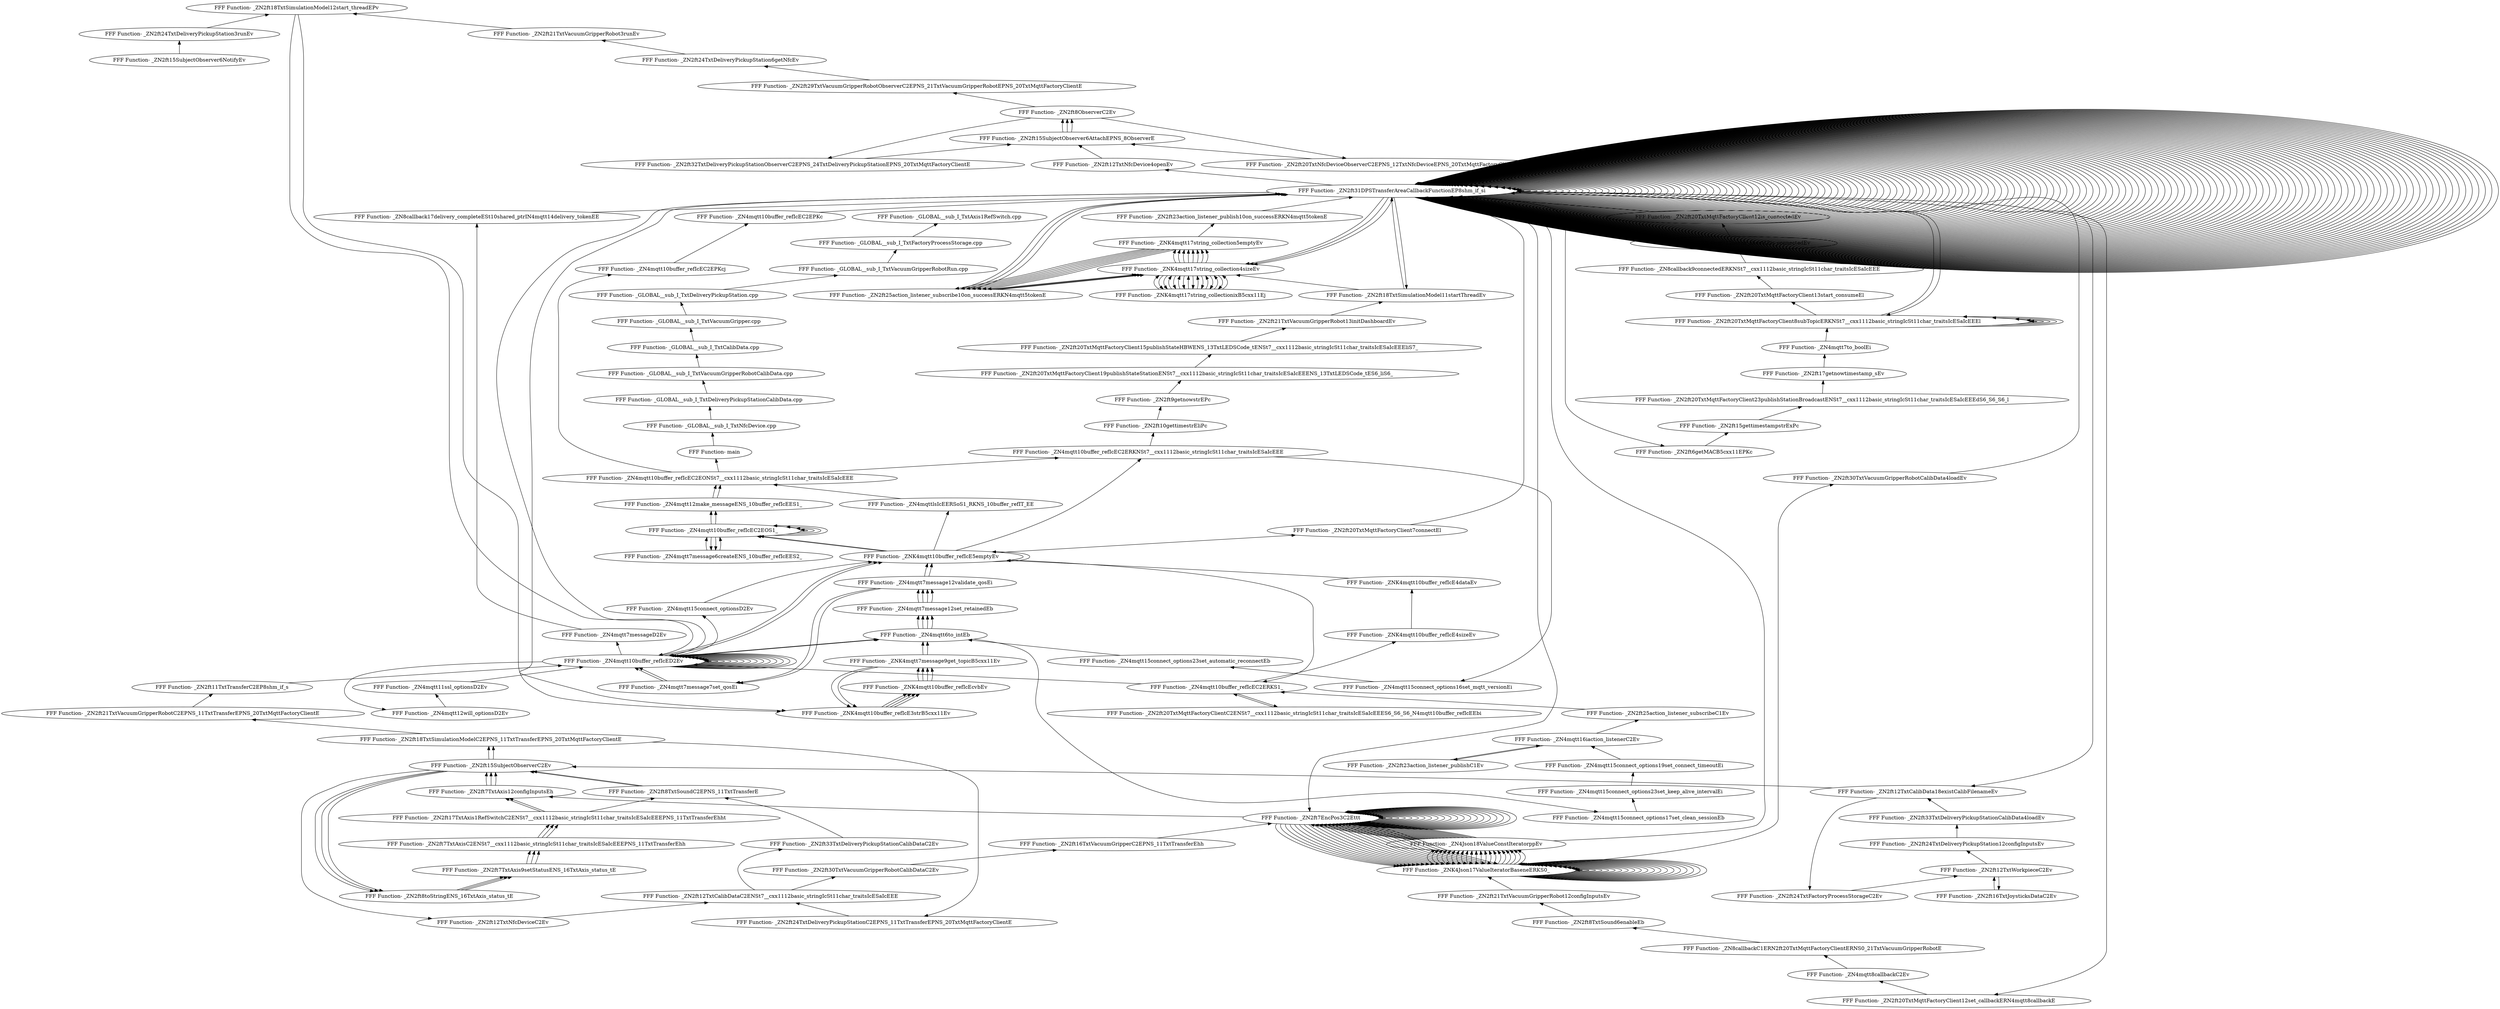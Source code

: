 digraph {
	"FFF Function- _ZN2ft15SubjectObserver6NotifyEv"
	"FFF Function- _ZN2ft24TxtDeliveryPickupStation3runEv"
	"FFF Function- _ZN2ft24TxtDeliveryPickupStation3runEv" -> "FFF Function- _ZN2ft15SubjectObserver6NotifyEv" [dir=back]
	"FFF Function- _ZN2ft18TxtSimulationModel12start_threadEPv"
	"FFF Function- _ZN2ft18TxtSimulationModel12start_threadEPv" -> "FFF Function- _ZN2ft24TxtDeliveryPickupStation3runEv" [dir=back]
	"FFF Function- _ZNK4mqtt10buffer_refIcE3strB5cxx11Ev"
	"FFF Function- _ZNK4mqtt10buffer_refIcE3strB5cxx11Ev" -> "FFF Function- _ZN2ft18TxtSimulationModel12start_threadEPv" [dir=back]
	"FFF Function- _ZNK4mqtt10buffer_refIcEcvbEv"
	"FFF Function- _ZNK4mqtt10buffer_refIcEcvbEv" -> "FFF Function- _ZNK4mqtt10buffer_refIcE3strB5cxx11Ev" [dir=back]
	"FFF Function- _ZNK4mqtt7message9get_topicB5cxx11Ev"
	"FFF Function- _ZNK4mqtt7message9get_topicB5cxx11Ev" -> "FFF Function- _ZNK4mqtt10buffer_refIcEcvbEv" [dir=back]
	"FFF Function- _ZNK4mqtt10buffer_refIcE3strB5cxx11Ev"
	"FFF Function- _ZNK4mqtt10buffer_refIcE3strB5cxx11Ev" -> "FFF Function- _ZNK4mqtt7message9get_topicB5cxx11Ev" [dir=back]
	"FFF Function- _ZNK4mqtt10buffer_refIcEcvbEv"
	"FFF Function- _ZNK4mqtt10buffer_refIcEcvbEv" -> "FFF Function- _ZNK4mqtt10buffer_refIcE3strB5cxx11Ev" [dir=back]
	"FFF Function- _ZNK4mqtt7message9get_topicB5cxx11Ev"
	"FFF Function- _ZNK4mqtt7message9get_topicB5cxx11Ev" -> "FFF Function- _ZNK4mqtt10buffer_refIcEcvbEv" [dir=back]
	"FFF Function- _ZN4mqtt6to_intEb"
	"FFF Function- _ZN4mqtt6to_intEb" -> "FFF Function- _ZNK4mqtt7message9get_topicB5cxx11Ev" [dir=back]
	"FFF Function- _ZN4mqtt7message12set_retainedEb"
	"FFF Function- _ZN4mqtt7message12set_retainedEb" -> "FFF Function- _ZN4mqtt6to_intEb" [dir=back]
	"FFF Function- _ZN4mqtt7message12validate_qosEi"
	"FFF Function- _ZN4mqtt7message12validate_qosEi" -> "FFF Function- _ZN4mqtt7message12set_retainedEb" [dir=back]
	"FFF Function- _ZN4mqtt7message7set_qosEi"
	"FFF Function- _ZN4mqtt7message7set_qosEi" -> "FFF Function- _ZN4mqtt7message12validate_qosEi" [dir=back]
	"FFF Function- _ZN4mqtt10buffer_refIcED2Ev"
	"FFF Function- _ZN4mqtt10buffer_refIcED2Ev" -> "FFF Function- _ZN4mqtt7message7set_qosEi" [dir=back]
	"FFF Function- _ZN4mqtt10buffer_refIcED2Ev"
	"FFF Function- _ZN4mqtt10buffer_refIcED2Ev" -> "FFF Function- _ZN4mqtt10buffer_refIcED2Ev" [dir=back]
	"FFF Function- _ZN4mqtt10buffer_refIcED2Ev"
	"FFF Function- _ZN4mqtt10buffer_refIcED2Ev" -> "FFF Function- _ZN4mqtt10buffer_refIcED2Ev" [dir=back]
	"FFF Function- _ZN4mqtt10buffer_refIcED2Ev"
	"FFF Function- _ZN4mqtt10buffer_refIcED2Ev" -> "FFF Function- _ZN4mqtt10buffer_refIcED2Ev" [dir=back]
	"FFF Function- _ZN4mqtt10buffer_refIcED2Ev"
	"FFF Function- _ZN4mqtt10buffer_refIcED2Ev" -> "FFF Function- _ZN4mqtt10buffer_refIcED2Ev" [dir=back]
	"FFF Function- _ZN4mqtt10buffer_refIcED2Ev"
	"FFF Function- _ZN4mqtt10buffer_refIcED2Ev" -> "FFF Function- _ZN4mqtt10buffer_refIcED2Ev" [dir=back]
	"FFF Function- _ZN4mqtt6to_intEb"
	"FFF Function- _ZN4mqtt6to_intEb" -> "FFF Function- _ZN4mqtt10buffer_refIcED2Ev" [dir=back]
	"FFF Function- _ZN4mqtt7message12set_retainedEb"
	"FFF Function- _ZN4mqtt7message12set_retainedEb" -> "FFF Function- _ZN4mqtt6to_intEb" [dir=back]
	"FFF Function- _ZN4mqtt7message12validate_qosEi"
	"FFF Function- _ZN4mqtt7message12validate_qosEi" -> "FFF Function- _ZN4mqtt7message12set_retainedEb" [dir=back]
	"FFF Function- _ZNK4mqtt10buffer_refIcE5emptyEv"
	"FFF Function- _ZNK4mqtt10buffer_refIcE5emptyEv" -> "FFF Function- _ZN4mqtt7message12validate_qosEi" [dir=back]
	"FFF Function- _ZN4mqtt10buffer_refIcEC2EOS1_"
	"FFF Function- _ZN4mqtt10buffer_refIcEC2EOS1_" -> "FFF Function- _ZNK4mqtt10buffer_refIcE5emptyEv" [dir=back]
	"FFF Function- _ZN4mqtt10buffer_refIcEC2EOS1_"
	"FFF Function- _ZN4mqtt10buffer_refIcEC2EOS1_" -> "FFF Function- _ZN4mqtt10buffer_refIcEC2EOS1_" [dir=back]
	"FFF Function- _ZN4mqtt7message6createENS_10buffer_refIcEES2_"
	"FFF Function- _ZN4mqtt7message6createENS_10buffer_refIcEES2_" -> "FFF Function- _ZN4mqtt10buffer_refIcEC2EOS1_" [dir=back]
	"FFF Function- _ZN4mqtt10buffer_refIcEC2EOS1_"
	"FFF Function- _ZN4mqtt10buffer_refIcEC2EOS1_" -> "FFF Function- _ZN4mqtt7message6createENS_10buffer_refIcEES2_" [dir=back]
	"FFF Function- _ZN4mqtt10buffer_refIcEC2EOS1_"
	"FFF Function- _ZN4mqtt10buffer_refIcEC2EOS1_" -> "FFF Function- _ZN4mqtt10buffer_refIcEC2EOS1_" [dir=back]
	"FFF Function- _ZN4mqtt12make_messageENS_10buffer_refIcEES1_"
	"FFF Function- _ZN4mqtt12make_messageENS_10buffer_refIcEES1_" -> "FFF Function- _ZN4mqtt10buffer_refIcEC2EOS1_" [dir=back]
	"FFF Function- _ZN4mqtt10buffer_refIcEC2EONSt7__cxx1112basic_stringIcSt11char_traitsIcESaIcEEE"
	"FFF Function- _ZN4mqtt10buffer_refIcEC2EONSt7__cxx1112basic_stringIcSt11char_traitsIcESaIcEEE" -> "FFF Function- _ZN4mqtt12make_messageENS_10buffer_refIcEES1_" [dir=back]
	"FFF Function- _ZN4mqtt10buffer_refIcEC2ERKNSt7__cxx1112basic_stringIcSt11char_traitsIcESaIcEEE"
	"FFF Function- _ZN4mqtt10buffer_refIcEC2ERKNSt7__cxx1112basic_stringIcSt11char_traitsIcESaIcEEE" -> "FFF Function- _ZN4mqtt10buffer_refIcEC2EONSt7__cxx1112basic_stringIcSt11char_traitsIcESaIcEEE" [dir=back]
	"FFF Function- _ZN2ft10gettimestrEliPc"
	"FFF Function- _ZN2ft10gettimestrEliPc" -> "FFF Function- _ZN4mqtt10buffer_refIcEC2ERKNSt7__cxx1112basic_stringIcSt11char_traitsIcESaIcEEE" [dir=back]
	"FFF Function- _ZN2ft9getnowstrEPc"
	"FFF Function- _ZN2ft9getnowstrEPc" -> "FFF Function- _ZN2ft10gettimestrEliPc" [dir=back]
	"FFF Function- _ZN2ft20TxtMqttFactoryClient19publishStateStationENSt7__cxx1112basic_stringIcSt11char_traitsIcESaIcEEENS_13TxtLEDSCode_tES6_liS6_"
	"FFF Function- _ZN2ft20TxtMqttFactoryClient19publishStateStationENSt7__cxx1112basic_stringIcSt11char_traitsIcESaIcEEENS_13TxtLEDSCode_tES6_liS6_" -> "FFF Function- _ZN2ft9getnowstrEPc" [dir=back]
	"FFF Function- _ZN2ft20TxtMqttFactoryClient15publishStateHBWENS_13TxtLEDSCode_tENSt7__cxx1112basic_stringIcSt11char_traitsIcESaIcEEEliS7_"
	"FFF Function- _ZN2ft20TxtMqttFactoryClient15publishStateHBWENS_13TxtLEDSCode_tENSt7__cxx1112basic_stringIcSt11char_traitsIcESaIcEEEliS7_" -> "FFF Function- _ZN2ft20TxtMqttFactoryClient19publishStateStationENSt7__cxx1112basic_stringIcSt11char_traitsIcESaIcEEENS_13TxtLEDSCode_tES6_liS6_" [dir=back]
	"FFF Function- _ZN2ft21TxtVacuumGripperRobot13initDashboardEv"
	"FFF Function- _ZN2ft21TxtVacuumGripperRobot13initDashboardEv" -> "FFF Function- _ZN2ft20TxtMqttFactoryClient15publishStateHBWENS_13TxtLEDSCode_tENSt7__cxx1112basic_stringIcSt11char_traitsIcESaIcEEEliS7_" [dir=back]
	"FFF Function- _ZN2ft18TxtSimulationModel11startThreadEv"
	"FFF Function- _ZN2ft18TxtSimulationModel11startThreadEv" -> "FFF Function- _ZN2ft21TxtVacuumGripperRobot13initDashboardEv" [dir=back]
	"FFF Function- _ZN2ft31DPSTransferAreaCallbackFunctionEP8shm_if_si"
	"FFF Function- _ZN2ft31DPSTransferAreaCallbackFunctionEP8shm_if_si" -> "FFF Function- _ZN2ft18TxtSimulationModel11startThreadEv" [dir=back]
	"FFF Function- _ZN2ft31DPSTransferAreaCallbackFunctionEP8shm_if_si"
	"FFF Function- _ZN2ft31DPSTransferAreaCallbackFunctionEP8shm_if_si" -> "FFF Function- _ZN2ft31DPSTransferAreaCallbackFunctionEP8shm_if_si" [dir=back]
	"FFF Function- _ZN2ft31DPSTransferAreaCallbackFunctionEP8shm_if_si"
	"FFF Function- _ZN2ft31DPSTransferAreaCallbackFunctionEP8shm_if_si" -> "FFF Function- _ZN2ft31DPSTransferAreaCallbackFunctionEP8shm_if_si" [dir=back]
	"FFF Function- _ZN2ft31DPSTransferAreaCallbackFunctionEP8shm_if_si"
	"FFF Function- _ZN2ft31DPSTransferAreaCallbackFunctionEP8shm_if_si" -> "FFF Function- _ZN2ft31DPSTransferAreaCallbackFunctionEP8shm_if_si" [dir=back]
	"FFF Function- _ZN2ft31DPSTransferAreaCallbackFunctionEP8shm_if_si"
	"FFF Function- _ZN2ft31DPSTransferAreaCallbackFunctionEP8shm_if_si" -> "FFF Function- _ZN2ft31DPSTransferAreaCallbackFunctionEP8shm_if_si" [dir=back]
	"FFF Function- _ZN2ft31DPSTransferAreaCallbackFunctionEP8shm_if_si"
	"FFF Function- _ZN2ft31DPSTransferAreaCallbackFunctionEP8shm_if_si" -> "FFF Function- _ZN2ft31DPSTransferAreaCallbackFunctionEP8shm_if_si" [dir=back]
	"FFF Function- _ZN2ft31DPSTransferAreaCallbackFunctionEP8shm_if_si"
	"FFF Function- _ZN2ft31DPSTransferAreaCallbackFunctionEP8shm_if_si" -> "FFF Function- _ZN2ft31DPSTransferAreaCallbackFunctionEP8shm_if_si" [dir=back]
	"FFF Function- _ZN2ft31DPSTransferAreaCallbackFunctionEP8shm_if_si"
	"FFF Function- _ZN2ft31DPSTransferAreaCallbackFunctionEP8shm_if_si" -> "FFF Function- _ZN2ft31DPSTransferAreaCallbackFunctionEP8shm_if_si" [dir=back]
	"FFF Function- _ZN2ft31DPSTransferAreaCallbackFunctionEP8shm_if_si"
	"FFF Function- _ZN2ft31DPSTransferAreaCallbackFunctionEP8shm_if_si" -> "FFF Function- _ZN2ft31DPSTransferAreaCallbackFunctionEP8shm_if_si" [dir=back]
	"FFF Function- _ZN2ft31DPSTransferAreaCallbackFunctionEP8shm_if_si"
	"FFF Function- _ZN2ft31DPSTransferAreaCallbackFunctionEP8shm_if_si" -> "FFF Function- _ZN2ft31DPSTransferAreaCallbackFunctionEP8shm_if_si" [dir=back]
	"FFF Function- _ZN2ft31DPSTransferAreaCallbackFunctionEP8shm_if_si"
	"FFF Function- _ZN2ft31DPSTransferAreaCallbackFunctionEP8shm_if_si" -> "FFF Function- _ZN2ft31DPSTransferAreaCallbackFunctionEP8shm_if_si" [dir=back]
	"FFF Function- _ZN2ft31DPSTransferAreaCallbackFunctionEP8shm_if_si"
	"FFF Function- _ZN2ft31DPSTransferAreaCallbackFunctionEP8shm_if_si" -> "FFF Function- _ZN2ft31DPSTransferAreaCallbackFunctionEP8shm_if_si" [dir=back]
	"FFF Function- _ZN2ft31DPSTransferAreaCallbackFunctionEP8shm_if_si"
	"FFF Function- _ZN2ft31DPSTransferAreaCallbackFunctionEP8shm_if_si" -> "FFF Function- _ZN2ft31DPSTransferAreaCallbackFunctionEP8shm_if_si" [dir=back]
	"FFF Function- _ZN2ft31DPSTransferAreaCallbackFunctionEP8shm_if_si"
	"FFF Function- _ZN2ft31DPSTransferAreaCallbackFunctionEP8shm_if_si" -> "FFF Function- _ZN2ft31DPSTransferAreaCallbackFunctionEP8shm_if_si" [dir=back]
	"FFF Function- _ZN2ft31DPSTransferAreaCallbackFunctionEP8shm_if_si"
	"FFF Function- _ZN2ft31DPSTransferAreaCallbackFunctionEP8shm_if_si" -> "FFF Function- _ZN2ft31DPSTransferAreaCallbackFunctionEP8shm_if_si" [dir=back]
	"FFF Function- _ZN2ft31DPSTransferAreaCallbackFunctionEP8shm_if_si"
	"FFF Function- _ZN2ft31DPSTransferAreaCallbackFunctionEP8shm_if_si" -> "FFF Function- _ZN2ft31DPSTransferAreaCallbackFunctionEP8shm_if_si" [dir=back]
	"FFF Function- _ZN2ft31DPSTransferAreaCallbackFunctionEP8shm_if_si"
	"FFF Function- _ZN2ft31DPSTransferAreaCallbackFunctionEP8shm_if_si" -> "FFF Function- _ZN2ft31DPSTransferAreaCallbackFunctionEP8shm_if_si" [dir=back]
	"FFF Function- _ZN2ft31DPSTransferAreaCallbackFunctionEP8shm_if_si"
	"FFF Function- _ZN2ft31DPSTransferAreaCallbackFunctionEP8shm_if_si" -> "FFF Function- _ZN2ft31DPSTransferAreaCallbackFunctionEP8shm_if_si" [dir=back]
	"FFF Function- _ZN2ft31DPSTransferAreaCallbackFunctionEP8shm_if_si"
	"FFF Function- _ZN2ft31DPSTransferAreaCallbackFunctionEP8shm_if_si" -> "FFF Function- _ZN2ft31DPSTransferAreaCallbackFunctionEP8shm_if_si" [dir=back]
	"FFF Function- _ZN2ft31DPSTransferAreaCallbackFunctionEP8shm_if_si"
	"FFF Function- _ZN2ft31DPSTransferAreaCallbackFunctionEP8shm_if_si" -> "FFF Function- _ZN2ft31DPSTransferAreaCallbackFunctionEP8shm_if_si" [dir=back]
	"FFF Function- _ZN2ft31DPSTransferAreaCallbackFunctionEP8shm_if_si"
	"FFF Function- _ZN2ft31DPSTransferAreaCallbackFunctionEP8shm_if_si" -> "FFF Function- _ZN2ft31DPSTransferAreaCallbackFunctionEP8shm_if_si" [dir=back]
	"FFF Function- _ZN2ft31DPSTransferAreaCallbackFunctionEP8shm_if_si"
	"FFF Function- _ZN2ft31DPSTransferAreaCallbackFunctionEP8shm_if_si" -> "FFF Function- _ZN2ft31DPSTransferAreaCallbackFunctionEP8shm_if_si" [dir=back]
	"FFF Function- _ZN2ft31DPSTransferAreaCallbackFunctionEP8shm_if_si"
	"FFF Function- _ZN2ft31DPSTransferAreaCallbackFunctionEP8shm_if_si" -> "FFF Function- _ZN2ft31DPSTransferAreaCallbackFunctionEP8shm_if_si" [dir=back]
	"FFF Function- _ZN2ft31DPSTransferAreaCallbackFunctionEP8shm_if_si"
	"FFF Function- _ZN2ft31DPSTransferAreaCallbackFunctionEP8shm_if_si" -> "FFF Function- _ZN2ft31DPSTransferAreaCallbackFunctionEP8shm_if_si" [dir=back]
	"FFF Function- _ZN2ft31DPSTransferAreaCallbackFunctionEP8shm_if_si"
	"FFF Function- _ZN2ft31DPSTransferAreaCallbackFunctionEP8shm_if_si" -> "FFF Function- _ZN2ft31DPSTransferAreaCallbackFunctionEP8shm_if_si" [dir=back]
	"FFF Function- _ZN2ft31DPSTransferAreaCallbackFunctionEP8shm_if_si"
	"FFF Function- _ZN2ft31DPSTransferAreaCallbackFunctionEP8shm_if_si" -> "FFF Function- _ZN2ft31DPSTransferAreaCallbackFunctionEP8shm_if_si" [dir=back]
	"FFF Function- _ZN2ft31DPSTransferAreaCallbackFunctionEP8shm_if_si"
	"FFF Function- _ZN2ft31DPSTransferAreaCallbackFunctionEP8shm_if_si" -> "FFF Function- _ZN2ft31DPSTransferAreaCallbackFunctionEP8shm_if_si" [dir=back]
	"FFF Function- _ZN2ft31DPSTransferAreaCallbackFunctionEP8shm_if_si"
	"FFF Function- _ZN2ft31DPSTransferAreaCallbackFunctionEP8shm_if_si" -> "FFF Function- _ZN2ft31DPSTransferAreaCallbackFunctionEP8shm_if_si" [dir=back]
	"FFF Function- _ZN2ft31DPSTransferAreaCallbackFunctionEP8shm_if_si"
	"FFF Function- _ZN2ft31DPSTransferAreaCallbackFunctionEP8shm_if_si" -> "FFF Function- _ZN2ft31DPSTransferAreaCallbackFunctionEP8shm_if_si" [dir=back]
	"FFF Function- _ZN2ft31DPSTransferAreaCallbackFunctionEP8shm_if_si"
	"FFF Function- _ZN2ft31DPSTransferAreaCallbackFunctionEP8shm_if_si" -> "FFF Function- _ZN2ft31DPSTransferAreaCallbackFunctionEP8shm_if_si" [dir=back]
	"FFF Function- _ZN2ft31DPSTransferAreaCallbackFunctionEP8shm_if_si"
	"FFF Function- _ZN2ft31DPSTransferAreaCallbackFunctionEP8shm_if_si" -> "FFF Function- _ZN2ft31DPSTransferAreaCallbackFunctionEP8shm_if_si" [dir=back]
	"FFF Function- _ZN2ft31DPSTransferAreaCallbackFunctionEP8shm_if_si"
	"FFF Function- _ZN2ft31DPSTransferAreaCallbackFunctionEP8shm_if_si" -> "FFF Function- _ZN2ft31DPSTransferAreaCallbackFunctionEP8shm_if_si" [dir=back]
	"FFF Function- _ZN2ft31DPSTransferAreaCallbackFunctionEP8shm_if_si"
	"FFF Function- _ZN2ft31DPSTransferAreaCallbackFunctionEP8shm_if_si" -> "FFF Function- _ZN2ft31DPSTransferAreaCallbackFunctionEP8shm_if_si" [dir=back]
	"FFF Function- _ZN2ft31DPSTransferAreaCallbackFunctionEP8shm_if_si"
	"FFF Function- _ZN2ft31DPSTransferAreaCallbackFunctionEP8shm_if_si" -> "FFF Function- _ZN2ft31DPSTransferAreaCallbackFunctionEP8shm_if_si" [dir=back]
	"FFF Function- _ZN2ft31DPSTransferAreaCallbackFunctionEP8shm_if_si"
	"FFF Function- _ZN2ft31DPSTransferAreaCallbackFunctionEP8shm_if_si" -> "FFF Function- _ZN2ft31DPSTransferAreaCallbackFunctionEP8shm_if_si" [dir=back]
	"FFF Function- _ZN2ft31DPSTransferAreaCallbackFunctionEP8shm_if_si"
	"FFF Function- _ZN2ft31DPSTransferAreaCallbackFunctionEP8shm_if_si" -> "FFF Function- _ZN2ft31DPSTransferAreaCallbackFunctionEP8shm_if_si" [dir=back]
	"FFF Function- _ZN2ft31DPSTransferAreaCallbackFunctionEP8shm_if_si"
	"FFF Function- _ZN2ft31DPSTransferAreaCallbackFunctionEP8shm_if_si" -> "FFF Function- _ZN2ft31DPSTransferAreaCallbackFunctionEP8shm_if_si" [dir=back]
	"FFF Function- _ZN2ft31DPSTransferAreaCallbackFunctionEP8shm_if_si"
	"FFF Function- _ZN2ft31DPSTransferAreaCallbackFunctionEP8shm_if_si" -> "FFF Function- _ZN2ft31DPSTransferAreaCallbackFunctionEP8shm_if_si" [dir=back]
	"FFF Function- _ZN2ft31DPSTransferAreaCallbackFunctionEP8shm_if_si"
	"FFF Function- _ZN2ft31DPSTransferAreaCallbackFunctionEP8shm_if_si" -> "FFF Function- _ZN2ft31DPSTransferAreaCallbackFunctionEP8shm_if_si" [dir=back]
	"FFF Function- _ZN2ft31DPSTransferAreaCallbackFunctionEP8shm_if_si"
	"FFF Function- _ZN2ft31DPSTransferAreaCallbackFunctionEP8shm_if_si" -> "FFF Function- _ZN2ft31DPSTransferAreaCallbackFunctionEP8shm_if_si" [dir=back]
	"FFF Function- _ZN2ft31DPSTransferAreaCallbackFunctionEP8shm_if_si"
	"FFF Function- _ZN2ft31DPSTransferAreaCallbackFunctionEP8shm_if_si" -> "FFF Function- _ZN2ft31DPSTransferAreaCallbackFunctionEP8shm_if_si" [dir=back]
	"FFF Function- _ZN2ft31DPSTransferAreaCallbackFunctionEP8shm_if_si"
	"FFF Function- _ZN2ft31DPSTransferAreaCallbackFunctionEP8shm_if_si" -> "FFF Function- _ZN2ft31DPSTransferAreaCallbackFunctionEP8shm_if_si" [dir=back]
	"FFF Function- _ZN2ft12TxtNfcDevice4openEv"
	"FFF Function- _ZN2ft12TxtNfcDevice4openEv" -> "FFF Function- _ZN2ft31DPSTransferAreaCallbackFunctionEP8shm_if_si" [dir=back]
	"FFF Function- _ZN2ft15SubjectObserver6AttachEPNS_8ObserverE"
	"FFF Function- _ZN2ft15SubjectObserver6AttachEPNS_8ObserverE" -> "FFF Function- _ZN2ft12TxtNfcDevice4openEv" [dir=back]
	"FFF Function- _ZN2ft8ObserverC2Ev"
	"FFF Function- _ZN2ft8ObserverC2Ev" -> "FFF Function- _ZN2ft15SubjectObserver6AttachEPNS_8ObserverE" [dir=back]
	"FFF Function- _ZN2ft32TxtDeliveryPickupStationObserverC2EPNS_24TxtDeliveryPickupStationEPNS_20TxtMqttFactoryClientE"
	"FFF Function- _ZN2ft32TxtDeliveryPickupStationObserverC2EPNS_24TxtDeliveryPickupStationEPNS_20TxtMqttFactoryClientE" -> "FFF Function- _ZN2ft8ObserverC2Ev" [dir=back]
	"FFF Function- _ZN2ft15SubjectObserver6AttachEPNS_8ObserverE"
	"FFF Function- _ZN2ft15SubjectObserver6AttachEPNS_8ObserverE" -> "FFF Function- _ZN2ft32TxtDeliveryPickupStationObserverC2EPNS_24TxtDeliveryPickupStationEPNS_20TxtMqttFactoryClientE" [dir=back]
	"FFF Function- _ZN2ft8ObserverC2Ev"
	"FFF Function- _ZN2ft8ObserverC2Ev" -> "FFF Function- _ZN2ft15SubjectObserver6AttachEPNS_8ObserverE" [dir=back]
	"FFF Function- _ZN2ft20TxtNfcDeviceObserverC2EPNS_12TxtNfcDeviceEPNS_20TxtMqttFactoryClientE"
	"FFF Function- _ZN2ft20TxtNfcDeviceObserverC2EPNS_12TxtNfcDeviceEPNS_20TxtMqttFactoryClientE" -> "FFF Function- _ZN2ft8ObserverC2Ev" [dir=back]
	"FFF Function- _ZN2ft15SubjectObserver6AttachEPNS_8ObserverE"
	"FFF Function- _ZN2ft15SubjectObserver6AttachEPNS_8ObserverE" -> "FFF Function- _ZN2ft20TxtNfcDeviceObserverC2EPNS_12TxtNfcDeviceEPNS_20TxtMqttFactoryClientE" [dir=back]
	"FFF Function- _ZN2ft8ObserverC2Ev"
	"FFF Function- _ZN2ft8ObserverC2Ev" -> "FFF Function- _ZN2ft15SubjectObserver6AttachEPNS_8ObserverE" [dir=back]
	"FFF Function- _ZN2ft29TxtVacuumGripperRobotObserverC2EPNS_21TxtVacuumGripperRobotEPNS_20TxtMqttFactoryClientE"
	"FFF Function- _ZN2ft29TxtVacuumGripperRobotObserverC2EPNS_21TxtVacuumGripperRobotEPNS_20TxtMqttFactoryClientE" -> "FFF Function- _ZN2ft8ObserverC2Ev" [dir=back]
	"FFF Function- _ZN2ft24TxtDeliveryPickupStation6getNfcEv"
	"FFF Function- _ZN2ft24TxtDeliveryPickupStation6getNfcEv" -> "FFF Function- _ZN2ft29TxtVacuumGripperRobotObserverC2EPNS_21TxtVacuumGripperRobotEPNS_20TxtMqttFactoryClientE" [dir=back]
	"FFF Function- _ZN2ft21TxtVacuumGripperRobot3runEv"
	"FFF Function- _ZN2ft21TxtVacuumGripperRobot3runEv" -> "FFF Function- _ZN2ft24TxtDeliveryPickupStation6getNfcEv" [dir=back]
	"FFF Function- _ZN2ft18TxtSimulationModel12start_threadEPv"
	"FFF Function- _ZN2ft18TxtSimulationModel12start_threadEPv" -> "FFF Function- _ZN2ft21TxtVacuumGripperRobot3runEv" [dir=back]
	"FFF Function- _ZN4mqtt10buffer_refIcED2Ev"
	"FFF Function- _ZN4mqtt10buffer_refIcED2Ev" -> "FFF Function- _ZN2ft18TxtSimulationModel12start_threadEPv" [dir=back]
	"FFF Function- _ZN4mqtt10buffer_refIcED2Ev"
	"FFF Function- _ZN4mqtt10buffer_refIcED2Ev" -> "FFF Function- _ZN4mqtt10buffer_refIcED2Ev" [dir=back]
	"FFF Function- _ZN4mqtt7messageD2Ev"
	"FFF Function- _ZN4mqtt7messageD2Ev" -> "FFF Function- _ZN4mqtt10buffer_refIcED2Ev" [dir=back]
	"FFF Function- _ZN8callback17delivery_completeESt10shared_ptrIN4mqtt14delivery_tokenEE"
	"FFF Function- _ZN8callback17delivery_completeESt10shared_ptrIN4mqtt14delivery_tokenEE" -> "FFF Function- _ZN4mqtt7messageD2Ev" [dir=back]
	"FFF Function- _ZN2ft31DPSTransferAreaCallbackFunctionEP8shm_if_si"
	"FFF Function- _ZN2ft31DPSTransferAreaCallbackFunctionEP8shm_if_si" -> "FFF Function- _ZN8callback17delivery_completeESt10shared_ptrIN4mqtt14delivery_tokenEE" [dir=back]
	"FFF Function- _ZN2ft18TxtSimulationModel11startThreadEv"
	"FFF Function- _ZN2ft18TxtSimulationModel11startThreadEv" -> "FFF Function- _ZN2ft31DPSTransferAreaCallbackFunctionEP8shm_if_si" [dir=back]
	"FFF Function- _ZNK4mqtt17string_collection4sizeEv"
	"FFF Function- _ZNK4mqtt17string_collection4sizeEv" -> "FFF Function- _ZN2ft18TxtSimulationModel11startThreadEv" [dir=back]
	"FFF Function- _ZNK4mqtt17string_collectionixB5cxx11Ej"
	"FFF Function- _ZNK4mqtt17string_collectionixB5cxx11Ej" -> "FFF Function- _ZNK4mqtt17string_collection4sizeEv" [dir=back]
	"FFF Function- _ZNK4mqtt17string_collection4sizeEv"
	"FFF Function- _ZNK4mqtt17string_collection4sizeEv" -> "FFF Function- _ZNK4mqtt17string_collectionixB5cxx11Ej" [dir=back]
	"FFF Function- _ZNK4mqtt17string_collection5emptyEv"
	"FFF Function- _ZNK4mqtt17string_collection5emptyEv" -> "FFF Function- _ZNK4mqtt17string_collection4sizeEv" [dir=back]
	"FFF Function- _ZN2ft23action_listener_publish10on_successERKN4mqtt5tokenE"
	"FFF Function- _ZN2ft23action_listener_publish10on_successERKN4mqtt5tokenE" -> "FFF Function- _ZNK4mqtt17string_collection5emptyEv" [dir=back]
	"FFF Function- _ZN2ft31DPSTransferAreaCallbackFunctionEP8shm_if_si"
	"FFF Function- _ZN2ft31DPSTransferAreaCallbackFunctionEP8shm_if_si" -> "FFF Function- _ZN2ft23action_listener_publish10on_successERKN4mqtt5tokenE" [dir=back]
	"FFF Function- _ZN2ft31DPSTransferAreaCallbackFunctionEP8shm_if_si"
	"FFF Function- _ZN2ft31DPSTransferAreaCallbackFunctionEP8shm_if_si" -> "FFF Function- _ZN2ft31DPSTransferAreaCallbackFunctionEP8shm_if_si" [dir=back]
	"FFF Function- _ZN2ft31DPSTransferAreaCallbackFunctionEP8shm_if_si"
	"FFF Function- _ZN2ft31DPSTransferAreaCallbackFunctionEP8shm_if_si" -> "FFF Function- _ZN2ft31DPSTransferAreaCallbackFunctionEP8shm_if_si" [dir=back]
	"FFF Function- _ZN2ft31DPSTransferAreaCallbackFunctionEP8shm_if_si"
	"FFF Function- _ZN2ft31DPSTransferAreaCallbackFunctionEP8shm_if_si" -> "FFF Function- _ZN2ft31DPSTransferAreaCallbackFunctionEP8shm_if_si" [dir=back]
	"FFF Function- _ZNK4mqtt17string_collection4sizeEv"
	"FFF Function- _ZNK4mqtt17string_collection4sizeEv" -> "FFF Function- _ZN2ft31DPSTransferAreaCallbackFunctionEP8shm_if_si" [dir=back]
	"FFF Function- _ZNK4mqtt17string_collectionixB5cxx11Ej"
	"FFF Function- _ZNK4mqtt17string_collectionixB5cxx11Ej" -> "FFF Function- _ZNK4mqtt17string_collection4sizeEv" [dir=back]
	"FFF Function- _ZNK4mqtt17string_collection4sizeEv"
	"FFF Function- _ZNK4mqtt17string_collection4sizeEv" -> "FFF Function- _ZNK4mqtt17string_collectionixB5cxx11Ej" [dir=back]
	"FFF Function- _ZNK4mqtt17string_collection5emptyEv"
	"FFF Function- _ZNK4mqtt17string_collection5emptyEv" -> "FFF Function- _ZNK4mqtt17string_collection4sizeEv" [dir=back]
	"FFF Function- _ZN2ft25action_listener_subscribe10on_successERKN4mqtt5tokenE"
	"FFF Function- _ZN2ft25action_listener_subscribe10on_successERKN4mqtt5tokenE" -> "FFF Function- _ZNK4mqtt17string_collection5emptyEv" [dir=back]
	"FFF Function- _ZNK4mqtt17string_collection4sizeEv"
	"FFF Function- _ZNK4mqtt17string_collection4sizeEv" -> "FFF Function- _ZN2ft25action_listener_subscribe10on_successERKN4mqtt5tokenE" [dir=back]
	"FFF Function- _ZNK4mqtt17string_collectionixB5cxx11Ej"
	"FFF Function- _ZNK4mqtt17string_collectionixB5cxx11Ej" -> "FFF Function- _ZNK4mqtt17string_collection4sizeEv" [dir=back]
	"FFF Function- _ZNK4mqtt17string_collection4sizeEv"
	"FFF Function- _ZNK4mqtt17string_collection4sizeEv" -> "FFF Function- _ZNK4mqtt17string_collectionixB5cxx11Ej" [dir=back]
	"FFF Function- _ZNK4mqtt17string_collection5emptyEv"
	"FFF Function- _ZNK4mqtt17string_collection5emptyEv" -> "FFF Function- _ZNK4mqtt17string_collection4sizeEv" [dir=back]
	"FFF Function- _ZN2ft25action_listener_subscribe10on_successERKN4mqtt5tokenE"
	"FFF Function- _ZN2ft25action_listener_subscribe10on_successERKN4mqtt5tokenE" -> "FFF Function- _ZNK4mqtt17string_collection5emptyEv" [dir=back]
	"FFF Function- _ZNK4mqtt17string_collection4sizeEv"
	"FFF Function- _ZNK4mqtt17string_collection4sizeEv" -> "FFF Function- _ZN2ft25action_listener_subscribe10on_successERKN4mqtt5tokenE" [dir=back]
	"FFF Function- _ZNK4mqtt17string_collectionixB5cxx11Ej"
	"FFF Function- _ZNK4mqtt17string_collectionixB5cxx11Ej" -> "FFF Function- _ZNK4mqtt17string_collection4sizeEv" [dir=back]
	"FFF Function- _ZNK4mqtt17string_collection4sizeEv"
	"FFF Function- _ZNK4mqtt17string_collection4sizeEv" -> "FFF Function- _ZNK4mqtt17string_collectionixB5cxx11Ej" [dir=back]
	"FFF Function- _ZNK4mqtt17string_collection5emptyEv"
	"FFF Function- _ZNK4mqtt17string_collection5emptyEv" -> "FFF Function- _ZNK4mqtt17string_collection4sizeEv" [dir=back]
	"FFF Function- _ZN2ft25action_listener_subscribe10on_successERKN4mqtt5tokenE"
	"FFF Function- _ZN2ft25action_listener_subscribe10on_successERKN4mqtt5tokenE" -> "FFF Function- _ZNK4mqtt17string_collection5emptyEv" [dir=back]
	"FFF Function- _ZNK4mqtt17string_collection4sizeEv"
	"FFF Function- _ZNK4mqtt17string_collection4sizeEv" -> "FFF Function- _ZN2ft25action_listener_subscribe10on_successERKN4mqtt5tokenE" [dir=back]
	"FFF Function- _ZNK4mqtt17string_collectionixB5cxx11Ej"
	"FFF Function- _ZNK4mqtt17string_collectionixB5cxx11Ej" -> "FFF Function- _ZNK4mqtt17string_collection4sizeEv" [dir=back]
	"FFF Function- _ZNK4mqtt17string_collection4sizeEv"
	"FFF Function- _ZNK4mqtt17string_collection4sizeEv" -> "FFF Function- _ZNK4mqtt17string_collectionixB5cxx11Ej" [dir=back]
	"FFF Function- _ZNK4mqtt17string_collection5emptyEv"
	"FFF Function- _ZNK4mqtt17string_collection5emptyEv" -> "FFF Function- _ZNK4mqtt17string_collection4sizeEv" [dir=back]
	"FFF Function- _ZN2ft25action_listener_subscribe10on_successERKN4mqtt5tokenE"
	"FFF Function- _ZN2ft25action_listener_subscribe10on_successERKN4mqtt5tokenE" -> "FFF Function- _ZNK4mqtt17string_collection5emptyEv" [dir=back]
	"FFF Function- _ZNK4mqtt17string_collection4sizeEv"
	"FFF Function- _ZNK4mqtt17string_collection4sizeEv" -> "FFF Function- _ZN2ft25action_listener_subscribe10on_successERKN4mqtt5tokenE" [dir=back]
	"FFF Function- _ZNK4mqtt17string_collectionixB5cxx11Ej"
	"FFF Function- _ZNK4mqtt17string_collectionixB5cxx11Ej" -> "FFF Function- _ZNK4mqtt17string_collection4sizeEv" [dir=back]
	"FFF Function- _ZNK4mqtt17string_collection4sizeEv"
	"FFF Function- _ZNK4mqtt17string_collection4sizeEv" -> "FFF Function- _ZNK4mqtt17string_collectionixB5cxx11Ej" [dir=back]
	"FFF Function- _ZNK4mqtt17string_collection5emptyEv"
	"FFF Function- _ZNK4mqtt17string_collection5emptyEv" -> "FFF Function- _ZNK4mqtt17string_collection4sizeEv" [dir=back]
	"FFF Function- _ZN2ft25action_listener_subscribe10on_successERKN4mqtt5tokenE"
	"FFF Function- _ZN2ft25action_listener_subscribe10on_successERKN4mqtt5tokenE" -> "FFF Function- _ZNK4mqtt17string_collection5emptyEv" [dir=back]
	"FFF Function- _ZN2ft31DPSTransferAreaCallbackFunctionEP8shm_if_si"
	"FFF Function- _ZN2ft31DPSTransferAreaCallbackFunctionEP8shm_if_si" -> "FFF Function- _ZN2ft25action_listener_subscribe10on_successERKN4mqtt5tokenE" [dir=back]
	"FFF Function- _ZNK4mqtt10buffer_refIcE3strB5cxx11Ev"
	"FFF Function- _ZNK4mqtt10buffer_refIcE3strB5cxx11Ev" -> "FFF Function- _ZN2ft31DPSTransferAreaCallbackFunctionEP8shm_if_si" [dir=back]
	"FFF Function- _ZNK4mqtt10buffer_refIcEcvbEv"
	"FFF Function- _ZNK4mqtt10buffer_refIcEcvbEv" -> "FFF Function- _ZNK4mqtt10buffer_refIcE3strB5cxx11Ev" [dir=back]
	"FFF Function- _ZNK4mqtt7message9get_topicB5cxx11Ev"
	"FFF Function- _ZNK4mqtt7message9get_topicB5cxx11Ev" -> "FFF Function- _ZNK4mqtt10buffer_refIcEcvbEv" [dir=back]
	"FFF Function- _ZNK4mqtt10buffer_refIcE3strB5cxx11Ev"
	"FFF Function- _ZNK4mqtt10buffer_refIcE3strB5cxx11Ev" -> "FFF Function- _ZNK4mqtt7message9get_topicB5cxx11Ev" [dir=back]
	"FFF Function- _ZNK4mqtt10buffer_refIcEcvbEv"
	"FFF Function- _ZNK4mqtt10buffer_refIcEcvbEv" -> "FFF Function- _ZNK4mqtt10buffer_refIcE3strB5cxx11Ev" [dir=back]
	"FFF Function- _ZNK4mqtt7message9get_topicB5cxx11Ev"
	"FFF Function- _ZNK4mqtt7message9get_topicB5cxx11Ev" -> "FFF Function- _ZNK4mqtt10buffer_refIcEcvbEv" [dir=back]
	"FFF Function- _ZN4mqtt6to_intEb"
	"FFF Function- _ZN4mqtt6to_intEb" -> "FFF Function- _ZNK4mqtt7message9get_topicB5cxx11Ev" [dir=back]
	"FFF Function- _ZN4mqtt7message12set_retainedEb"
	"FFF Function- _ZN4mqtt7message12set_retainedEb" -> "FFF Function- _ZN4mqtt6to_intEb" [dir=back]
	"FFF Function- _ZN4mqtt7message12validate_qosEi"
	"FFF Function- _ZN4mqtt7message12validate_qosEi" -> "FFF Function- _ZN4mqtt7message12set_retainedEb" [dir=back]
	"FFF Function- _ZN4mqtt7message7set_qosEi"
	"FFF Function- _ZN4mqtt7message7set_qosEi" -> "FFF Function- _ZN4mqtt7message12validate_qosEi" [dir=back]
	"FFF Function- _ZN4mqtt10buffer_refIcED2Ev"
	"FFF Function- _ZN4mqtt10buffer_refIcED2Ev" -> "FFF Function- _ZN4mqtt7message7set_qosEi" [dir=back]
	"FFF Function- _ZN4mqtt10buffer_refIcED2Ev"
	"FFF Function- _ZN4mqtt10buffer_refIcED2Ev" -> "FFF Function- _ZN4mqtt10buffer_refIcED2Ev" [dir=back]
	"FFF Function- _ZN4mqtt10buffer_refIcED2Ev"
	"FFF Function- _ZN4mqtt10buffer_refIcED2Ev" -> "FFF Function- _ZN4mqtt10buffer_refIcED2Ev" [dir=back]
	"FFF Function- _ZN4mqtt10buffer_refIcED2Ev"
	"FFF Function- _ZN4mqtt10buffer_refIcED2Ev" -> "FFF Function- _ZN4mqtt10buffer_refIcED2Ev" [dir=back]
	"FFF Function- _ZN4mqtt10buffer_refIcED2Ev"
	"FFF Function- _ZN4mqtt10buffer_refIcED2Ev" -> "FFF Function- _ZN4mqtt10buffer_refIcED2Ev" [dir=back]
	"FFF Function- _ZN4mqtt10buffer_refIcED2Ev"
	"FFF Function- _ZN4mqtt10buffer_refIcED2Ev" -> "FFF Function- _ZN4mqtt10buffer_refIcED2Ev" [dir=back]
	"FFF Function- _ZN4mqtt6to_intEb"
	"FFF Function- _ZN4mqtt6to_intEb" -> "FFF Function- _ZN4mqtt10buffer_refIcED2Ev" [dir=back]
	"FFF Function- _ZN4mqtt7message12set_retainedEb"
	"FFF Function- _ZN4mqtt7message12set_retainedEb" -> "FFF Function- _ZN4mqtt6to_intEb" [dir=back]
	"FFF Function- _ZN4mqtt7message12validate_qosEi"
	"FFF Function- _ZN4mqtt7message12validate_qosEi" -> "FFF Function- _ZN4mqtt7message12set_retainedEb" [dir=back]
	"FFF Function- _ZNK4mqtt10buffer_refIcE5emptyEv"
	"FFF Function- _ZNK4mqtt10buffer_refIcE5emptyEv" -> "FFF Function- _ZN4mqtt7message12validate_qosEi" [dir=back]
	"FFF Function- _ZN4mqtt10buffer_refIcEC2EOS1_"
	"FFF Function- _ZN4mqtt10buffer_refIcEC2EOS1_" -> "FFF Function- _ZNK4mqtt10buffer_refIcE5emptyEv" [dir=back]
	"FFF Function- _ZN4mqtt10buffer_refIcEC2EOS1_"
	"FFF Function- _ZN4mqtt10buffer_refIcEC2EOS1_" -> "FFF Function- _ZN4mqtt10buffer_refIcEC2EOS1_" [dir=back]
	"FFF Function- _ZN4mqtt7message6createENS_10buffer_refIcEES2_"
	"FFF Function- _ZN4mqtt7message6createENS_10buffer_refIcEES2_" -> "FFF Function- _ZN4mqtt10buffer_refIcEC2EOS1_" [dir=back]
	"FFF Function- _ZN4mqtt10buffer_refIcEC2EOS1_"
	"FFF Function- _ZN4mqtt10buffer_refIcEC2EOS1_" -> "FFF Function- _ZN4mqtt7message6createENS_10buffer_refIcEES2_" [dir=back]
	"FFF Function- _ZN4mqtt10buffer_refIcEC2EOS1_"
	"FFF Function- _ZN4mqtt10buffer_refIcEC2EOS1_" -> "FFF Function- _ZN4mqtt10buffer_refIcEC2EOS1_" [dir=back]
	"FFF Function- _ZN4mqtt12make_messageENS_10buffer_refIcEES1_"
	"FFF Function- _ZN4mqtt12make_messageENS_10buffer_refIcEES1_" -> "FFF Function- _ZN4mqtt10buffer_refIcEC2EOS1_" [dir=back]
	"FFF Function- _ZN4mqtt10buffer_refIcEC2EONSt7__cxx1112basic_stringIcSt11char_traitsIcESaIcEEE"
	"FFF Function- _ZN4mqtt10buffer_refIcEC2EONSt7__cxx1112basic_stringIcSt11char_traitsIcESaIcEEE" -> "FFF Function- _ZN4mqtt12make_messageENS_10buffer_refIcEES1_" [dir=back]
	"FFF Function- _ZN4mqtt10buffer_refIcEC2EPKcj"
	"FFF Function- _ZN4mqtt10buffer_refIcEC2EPKcj" -> "FFF Function- _ZN4mqtt10buffer_refIcEC2EONSt7__cxx1112basic_stringIcSt11char_traitsIcESaIcEEE" [dir=back]
	"FFF Function- _ZN4mqtt10buffer_refIcEC2EPKc"
	"FFF Function- _ZN4mqtt10buffer_refIcEC2EPKc" -> "FFF Function- _ZN4mqtt10buffer_refIcEC2EPKcj" [dir=back]
	"FFF Function- _ZN2ft31DPSTransferAreaCallbackFunctionEP8shm_if_si"
	"FFF Function- _ZN2ft31DPSTransferAreaCallbackFunctionEP8shm_if_si" -> "FFF Function- _ZN4mqtt10buffer_refIcEC2EPKc" [dir=back]
	"FFF Function- _ZNK4mqtt17string_collection4sizeEv"
	"FFF Function- _ZNK4mqtt17string_collection4sizeEv" -> "FFF Function- _ZN2ft31DPSTransferAreaCallbackFunctionEP8shm_if_si" [dir=back]
	"FFF Function- _ZNK4mqtt17string_collectionixB5cxx11Ej"
	"FFF Function- _ZNK4mqtt17string_collectionixB5cxx11Ej" -> "FFF Function- _ZNK4mqtt17string_collection4sizeEv" [dir=back]
	"FFF Function- _ZNK4mqtt17string_collection4sizeEv"
	"FFF Function- _ZNK4mqtt17string_collection4sizeEv" -> "FFF Function- _ZNK4mqtt17string_collectionixB5cxx11Ej" [dir=back]
	"FFF Function- _ZNK4mqtt17string_collection5emptyEv"
	"FFF Function- _ZNK4mqtt17string_collection5emptyEv" -> "FFF Function- _ZNK4mqtt17string_collection4sizeEv" [dir=back]
	"FFF Function- _ZN2ft25action_listener_subscribe10on_successERKN4mqtt5tokenE"
	"FFF Function- _ZN2ft25action_listener_subscribe10on_successERKN4mqtt5tokenE" -> "FFF Function- _ZNK4mqtt17string_collection5emptyEv" [dir=back]
	"FFF Function- _ZN2ft31DPSTransferAreaCallbackFunctionEP8shm_if_si"
	"FFF Function- _ZN2ft31DPSTransferAreaCallbackFunctionEP8shm_if_si" -> "FFF Function- _ZN2ft25action_listener_subscribe10on_successERKN4mqtt5tokenE" [dir=back]
	"FFF Function- _ZNK4mqtt17string_collection4sizeEv"
	"FFF Function- _ZNK4mqtt17string_collection4sizeEv" -> "FFF Function- _ZN2ft31DPSTransferAreaCallbackFunctionEP8shm_if_si" [dir=back]
	"FFF Function- _ZNK4mqtt17string_collectionixB5cxx11Ej"
	"FFF Function- _ZNK4mqtt17string_collectionixB5cxx11Ej" -> "FFF Function- _ZNK4mqtt17string_collection4sizeEv" [dir=back]
	"FFF Function- _ZNK4mqtt17string_collection4sizeEv"
	"FFF Function- _ZNK4mqtt17string_collection4sizeEv" -> "FFF Function- _ZNK4mqtt17string_collectionixB5cxx11Ej" [dir=back]
	"FFF Function- _ZNK4mqtt17string_collection5emptyEv"
	"FFF Function- _ZNK4mqtt17string_collection5emptyEv" -> "FFF Function- _ZNK4mqtt17string_collection4sizeEv" [dir=back]
	"FFF Function- _ZN2ft25action_listener_subscribe10on_successERKN4mqtt5tokenE"
	"FFF Function- _ZN2ft25action_listener_subscribe10on_successERKN4mqtt5tokenE" -> "FFF Function- _ZNK4mqtt17string_collection5emptyEv" [dir=back]
	"FFF Function- _ZN2ft31DPSTransferAreaCallbackFunctionEP8shm_if_si"
	"FFF Function- _ZN2ft31DPSTransferAreaCallbackFunctionEP8shm_if_si" -> "FFF Function- _ZN2ft25action_listener_subscribe10on_successERKN4mqtt5tokenE" [dir=back]
	"FFF Function- _ZN2ft31DPSTransferAreaCallbackFunctionEP8shm_if_si"
	"FFF Function- _ZN2ft31DPSTransferAreaCallbackFunctionEP8shm_if_si" -> "FFF Function- _ZN2ft31DPSTransferAreaCallbackFunctionEP8shm_if_si" [dir=back]
	"FFF Function- _ZN2ft6getMACB5cxx11EPKc"
	"FFF Function- _ZN2ft6getMACB5cxx11EPKc" -> "FFF Function- _ZN2ft31DPSTransferAreaCallbackFunctionEP8shm_if_si" [dir=back]
	"FFF Function- _ZN2ft15gettimestampstrExPc"
	"FFF Function- _ZN2ft15gettimestampstrExPc" -> "FFF Function- _ZN2ft6getMACB5cxx11EPKc" [dir=back]
	"FFF Function- _ZN2ft20TxtMqttFactoryClient23publishStationBroadcastENSt7__cxx1112basic_stringIcSt11char_traitsIcESaIcEEEdS6_S6_S6_l"
	"FFF Function- _ZN2ft20TxtMqttFactoryClient23publishStationBroadcastENSt7__cxx1112basic_stringIcSt11char_traitsIcESaIcEEEdS6_S6_S6_l" -> "FFF Function- _ZN2ft15gettimestampstrExPc" [dir=back]
	"FFF Function- _ZN2ft17getnowtimestamp_sEv"
	"FFF Function- _ZN2ft17getnowtimestamp_sEv" -> "FFF Function- _ZN2ft20TxtMqttFactoryClient23publishStationBroadcastENSt7__cxx1112basic_stringIcSt11char_traitsIcESaIcEEEdS6_S6_S6_l" [dir=back]
	"FFF Function- _ZN4mqtt7to_boolEi"
	"FFF Function- _ZN4mqtt7to_boolEi" -> "FFF Function- _ZN2ft17getnowtimestamp_sEv" [dir=back]
	"FFF Function- _ZN2ft20TxtMqttFactoryClient8subTopicERKNSt7__cxx1112basic_stringIcSt11char_traitsIcESaIcEEEl"
	"FFF Function- _ZN2ft20TxtMqttFactoryClient8subTopicERKNSt7__cxx1112basic_stringIcSt11char_traitsIcESaIcEEEl" -> "FFF Function- _ZN4mqtt7to_boolEi" [dir=back]
	"FFF Function- _ZN2ft20TxtMqttFactoryClient8subTopicERKNSt7__cxx1112basic_stringIcSt11char_traitsIcESaIcEEEl"
	"FFF Function- _ZN2ft20TxtMqttFactoryClient8subTopicERKNSt7__cxx1112basic_stringIcSt11char_traitsIcESaIcEEEl" -> "FFF Function- _ZN2ft20TxtMqttFactoryClient8subTopicERKNSt7__cxx1112basic_stringIcSt11char_traitsIcESaIcEEEl" [dir=back]
	"FFF Function- _ZN2ft20TxtMqttFactoryClient8subTopicERKNSt7__cxx1112basic_stringIcSt11char_traitsIcESaIcEEEl"
	"FFF Function- _ZN2ft20TxtMqttFactoryClient8subTopicERKNSt7__cxx1112basic_stringIcSt11char_traitsIcESaIcEEEl" -> "FFF Function- _ZN2ft20TxtMqttFactoryClient8subTopicERKNSt7__cxx1112basic_stringIcSt11char_traitsIcESaIcEEEl" [dir=back]
	"FFF Function- _ZN2ft20TxtMqttFactoryClient8subTopicERKNSt7__cxx1112basic_stringIcSt11char_traitsIcESaIcEEEl"
	"FFF Function- _ZN2ft20TxtMqttFactoryClient8subTopicERKNSt7__cxx1112basic_stringIcSt11char_traitsIcESaIcEEEl" -> "FFF Function- _ZN2ft20TxtMqttFactoryClient8subTopicERKNSt7__cxx1112basic_stringIcSt11char_traitsIcESaIcEEEl" [dir=back]
	"FFF Function- _ZN2ft20TxtMqttFactoryClient8subTopicERKNSt7__cxx1112basic_stringIcSt11char_traitsIcESaIcEEEl"
	"FFF Function- _ZN2ft20TxtMqttFactoryClient8subTopicERKNSt7__cxx1112basic_stringIcSt11char_traitsIcESaIcEEEl" -> "FFF Function- _ZN2ft20TxtMqttFactoryClient8subTopicERKNSt7__cxx1112basic_stringIcSt11char_traitsIcESaIcEEEl" [dir=back]
	"FFF Function- _ZN2ft20TxtMqttFactoryClient8subTopicERKNSt7__cxx1112basic_stringIcSt11char_traitsIcESaIcEEEl"
	"FFF Function- _ZN2ft20TxtMqttFactoryClient8subTopicERKNSt7__cxx1112basic_stringIcSt11char_traitsIcESaIcEEEl" -> "FFF Function- _ZN2ft20TxtMqttFactoryClient8subTopicERKNSt7__cxx1112basic_stringIcSt11char_traitsIcESaIcEEEl" [dir=back]
	"FFF Function- _ZN2ft31DPSTransferAreaCallbackFunctionEP8shm_if_si"
	"FFF Function- _ZN2ft31DPSTransferAreaCallbackFunctionEP8shm_if_si" -> "FFF Function- _ZN2ft20TxtMqttFactoryClient8subTopicERKNSt7__cxx1112basic_stringIcSt11char_traitsIcESaIcEEEl" [dir=back]
	"FFF Function- _ZN2ft20TxtMqttFactoryClient8subTopicERKNSt7__cxx1112basic_stringIcSt11char_traitsIcESaIcEEEl"
	"FFF Function- _ZN2ft20TxtMqttFactoryClient8subTopicERKNSt7__cxx1112basic_stringIcSt11char_traitsIcESaIcEEEl" -> "FFF Function- _ZN2ft31DPSTransferAreaCallbackFunctionEP8shm_if_si" [dir=back]
	"FFF Function- _ZN2ft20TxtMqttFactoryClient13start_consumeEl"
	"FFF Function- _ZN2ft20TxtMqttFactoryClient13start_consumeEl" -> "FFF Function- _ZN2ft20TxtMqttFactoryClient8subTopicERKNSt7__cxx1112basic_stringIcSt11char_traitsIcESaIcEEEl" [dir=back]
	"FFF Function- _ZN8callback9connectedERKNSt7__cxx1112basic_stringIcSt11char_traitsIcESaIcEEE"
	"FFF Function- _ZN8callback9connectedERKNSt7__cxx1112basic_stringIcSt11char_traitsIcESaIcEEE" -> "FFF Function- _ZN2ft20TxtMqttFactoryClient13start_consumeEl" [dir=back]
	"FFF Function- _ZNK4mqtt12async_client12is_connectedEv"
	"FFF Function- _ZNK4mqtt12async_client12is_connectedEv" -> "FFF Function- _ZN8callback9connectedERKNSt7__cxx1112basic_stringIcSt11char_traitsIcESaIcEEE" [dir=back]
	"FFF Function- _ZN2ft20TxtMqttFactoryClient12is_connectedEv"
	"FFF Function- _ZN2ft20TxtMqttFactoryClient12is_connectedEv" -> "FFF Function- _ZNK4mqtt12async_client12is_connectedEv" [dir=back]
	"FFF Function- _ZN2ft31DPSTransferAreaCallbackFunctionEP8shm_if_si"
	"FFF Function- _ZN2ft31DPSTransferAreaCallbackFunctionEP8shm_if_si" -> "FFF Function- _ZN2ft20TxtMqttFactoryClient12is_connectedEv" [dir=back]
	"FFF Function- _ZN2ft31DPSTransferAreaCallbackFunctionEP8shm_if_si"
	"FFF Function- _ZN2ft31DPSTransferAreaCallbackFunctionEP8shm_if_si" -> "FFF Function- _ZN2ft31DPSTransferAreaCallbackFunctionEP8shm_if_si" [dir=back]
	"FFF Function- _ZN2ft31DPSTransferAreaCallbackFunctionEP8shm_if_si"
	"FFF Function- _ZN2ft31DPSTransferAreaCallbackFunctionEP8shm_if_si" -> "FFF Function- _ZN2ft31DPSTransferAreaCallbackFunctionEP8shm_if_si" [dir=back]
	"FFF Function- _ZN2ft31DPSTransferAreaCallbackFunctionEP8shm_if_si"
	"FFF Function- _ZN2ft31DPSTransferAreaCallbackFunctionEP8shm_if_si" -> "FFF Function- _ZN2ft31DPSTransferAreaCallbackFunctionEP8shm_if_si" [dir=back]
	"FFF Function- _ZN2ft31DPSTransferAreaCallbackFunctionEP8shm_if_si"
	"FFF Function- _ZN2ft31DPSTransferAreaCallbackFunctionEP8shm_if_si" -> "FFF Function- _ZN2ft31DPSTransferAreaCallbackFunctionEP8shm_if_si" [dir=back]
	"FFF Function- _ZN2ft31DPSTransferAreaCallbackFunctionEP8shm_if_si"
	"FFF Function- _ZN2ft31DPSTransferAreaCallbackFunctionEP8shm_if_si" -> "FFF Function- _ZN2ft31DPSTransferAreaCallbackFunctionEP8shm_if_si" [dir=back]
	"FFF Function- _ZN2ft31DPSTransferAreaCallbackFunctionEP8shm_if_si"
	"FFF Function- _ZN2ft31DPSTransferAreaCallbackFunctionEP8shm_if_si" -> "FFF Function- _ZN2ft31DPSTransferAreaCallbackFunctionEP8shm_if_si" [dir=back]
	"FFF Function- _ZN2ft31DPSTransferAreaCallbackFunctionEP8shm_if_si"
	"FFF Function- _ZN2ft31DPSTransferAreaCallbackFunctionEP8shm_if_si" -> "FFF Function- _ZN2ft31DPSTransferAreaCallbackFunctionEP8shm_if_si" [dir=back]
	"FFF Function- _ZN2ft31DPSTransferAreaCallbackFunctionEP8shm_if_si"
	"FFF Function- _ZN2ft31DPSTransferAreaCallbackFunctionEP8shm_if_si" -> "FFF Function- _ZN2ft31DPSTransferAreaCallbackFunctionEP8shm_if_si" [dir=back]
	"FFF Function- _ZN2ft31DPSTransferAreaCallbackFunctionEP8shm_if_si"
	"FFF Function- _ZN2ft31DPSTransferAreaCallbackFunctionEP8shm_if_si" -> "FFF Function- _ZN2ft31DPSTransferAreaCallbackFunctionEP8shm_if_si" [dir=back]
	"FFF Function- _ZN2ft31DPSTransferAreaCallbackFunctionEP8shm_if_si"
	"FFF Function- _ZN2ft31DPSTransferAreaCallbackFunctionEP8shm_if_si" -> "FFF Function- _ZN2ft31DPSTransferAreaCallbackFunctionEP8shm_if_si" [dir=back]
	"FFF Function- _ZN2ft31DPSTransferAreaCallbackFunctionEP8shm_if_si"
	"FFF Function- _ZN2ft31DPSTransferAreaCallbackFunctionEP8shm_if_si" -> "FFF Function- _ZN2ft31DPSTransferAreaCallbackFunctionEP8shm_if_si" [dir=back]
	"FFF Function- _ZN2ft31DPSTransferAreaCallbackFunctionEP8shm_if_si"
	"FFF Function- _ZN2ft31DPSTransferAreaCallbackFunctionEP8shm_if_si" -> "FFF Function- _ZN2ft31DPSTransferAreaCallbackFunctionEP8shm_if_si" [dir=back]
	"FFF Function- _ZN2ft31DPSTransferAreaCallbackFunctionEP8shm_if_si"
	"FFF Function- _ZN2ft31DPSTransferAreaCallbackFunctionEP8shm_if_si" -> "FFF Function- _ZN2ft31DPSTransferAreaCallbackFunctionEP8shm_if_si" [dir=back]
	"FFF Function- _ZN2ft31DPSTransferAreaCallbackFunctionEP8shm_if_si"
	"FFF Function- _ZN2ft31DPSTransferAreaCallbackFunctionEP8shm_if_si" -> "FFF Function- _ZN2ft31DPSTransferAreaCallbackFunctionEP8shm_if_si" [dir=back]
	"FFF Function- _ZN2ft31DPSTransferAreaCallbackFunctionEP8shm_if_si"
	"FFF Function- _ZN2ft31DPSTransferAreaCallbackFunctionEP8shm_if_si" -> "FFF Function- _ZN2ft31DPSTransferAreaCallbackFunctionEP8shm_if_si" [dir=back]
	"FFF Function- _ZN2ft31DPSTransferAreaCallbackFunctionEP8shm_if_si"
	"FFF Function- _ZN2ft31DPSTransferAreaCallbackFunctionEP8shm_if_si" -> "FFF Function- _ZN2ft31DPSTransferAreaCallbackFunctionEP8shm_if_si" [dir=back]
	"FFF Function- _ZN2ft31DPSTransferAreaCallbackFunctionEP8shm_if_si"
	"FFF Function- _ZN2ft31DPSTransferAreaCallbackFunctionEP8shm_if_si" -> "FFF Function- _ZN2ft31DPSTransferAreaCallbackFunctionEP8shm_if_si" [dir=back]
	"FFF Function- _ZN2ft31DPSTransferAreaCallbackFunctionEP8shm_if_si"
	"FFF Function- _ZN2ft31DPSTransferAreaCallbackFunctionEP8shm_if_si" -> "FFF Function- _ZN2ft31DPSTransferAreaCallbackFunctionEP8shm_if_si" [dir=back]
	"FFF Function- _ZN2ft31DPSTransferAreaCallbackFunctionEP8shm_if_si"
	"FFF Function- _ZN2ft31DPSTransferAreaCallbackFunctionEP8shm_if_si" -> "FFF Function- _ZN2ft31DPSTransferAreaCallbackFunctionEP8shm_if_si" [dir=back]
	"FFF Function- _ZN2ft31DPSTransferAreaCallbackFunctionEP8shm_if_si"
	"FFF Function- _ZN2ft31DPSTransferAreaCallbackFunctionEP8shm_if_si" -> "FFF Function- _ZN2ft31DPSTransferAreaCallbackFunctionEP8shm_if_si" [dir=back]
	"FFF Function- _ZN2ft31DPSTransferAreaCallbackFunctionEP8shm_if_si"
	"FFF Function- _ZN2ft31DPSTransferAreaCallbackFunctionEP8shm_if_si" -> "FFF Function- _ZN2ft31DPSTransferAreaCallbackFunctionEP8shm_if_si" [dir=back]
	"FFF Function- _ZN2ft31DPSTransferAreaCallbackFunctionEP8shm_if_si"
	"FFF Function- _ZN2ft31DPSTransferAreaCallbackFunctionEP8shm_if_si" -> "FFF Function- _ZN2ft31DPSTransferAreaCallbackFunctionEP8shm_if_si" [dir=back]
	"FFF Function- _ZN2ft31DPSTransferAreaCallbackFunctionEP8shm_if_si"
	"FFF Function- _ZN2ft31DPSTransferAreaCallbackFunctionEP8shm_if_si" -> "FFF Function- _ZN2ft31DPSTransferAreaCallbackFunctionEP8shm_if_si" [dir=back]
	"FFF Function- _ZN2ft31DPSTransferAreaCallbackFunctionEP8shm_if_si"
	"FFF Function- _ZN2ft31DPSTransferAreaCallbackFunctionEP8shm_if_si" -> "FFF Function- _ZN2ft31DPSTransferAreaCallbackFunctionEP8shm_if_si" [dir=back]
	"FFF Function- _ZN2ft31DPSTransferAreaCallbackFunctionEP8shm_if_si"
	"FFF Function- _ZN2ft31DPSTransferAreaCallbackFunctionEP8shm_if_si" -> "FFF Function- _ZN2ft31DPSTransferAreaCallbackFunctionEP8shm_if_si" [dir=back]
	"FFF Function- _ZN2ft31DPSTransferAreaCallbackFunctionEP8shm_if_si"
	"FFF Function- _ZN2ft31DPSTransferAreaCallbackFunctionEP8shm_if_si" -> "FFF Function- _ZN2ft31DPSTransferAreaCallbackFunctionEP8shm_if_si" [dir=back]
	"FFF Function- _ZN2ft31DPSTransferAreaCallbackFunctionEP8shm_if_si"
	"FFF Function- _ZN2ft31DPSTransferAreaCallbackFunctionEP8shm_if_si" -> "FFF Function- _ZN2ft31DPSTransferAreaCallbackFunctionEP8shm_if_si" [dir=back]
	"FFF Function- _ZN2ft31DPSTransferAreaCallbackFunctionEP8shm_if_si"
	"FFF Function- _ZN2ft31DPSTransferAreaCallbackFunctionEP8shm_if_si" -> "FFF Function- _ZN2ft31DPSTransferAreaCallbackFunctionEP8shm_if_si" [dir=back]
	"FFF Function- _ZN2ft31DPSTransferAreaCallbackFunctionEP8shm_if_si"
	"FFF Function- _ZN2ft31DPSTransferAreaCallbackFunctionEP8shm_if_si" -> "FFF Function- _ZN2ft31DPSTransferAreaCallbackFunctionEP8shm_if_si" [dir=back]
	"FFF Function- _ZN2ft31DPSTransferAreaCallbackFunctionEP8shm_if_si"
	"FFF Function- _ZN2ft31DPSTransferAreaCallbackFunctionEP8shm_if_si" -> "FFF Function- _ZN2ft31DPSTransferAreaCallbackFunctionEP8shm_if_si" [dir=back]
	"FFF Function- _ZN2ft31DPSTransferAreaCallbackFunctionEP8shm_if_si"
	"FFF Function- _ZN2ft31DPSTransferAreaCallbackFunctionEP8shm_if_si" -> "FFF Function- _ZN2ft31DPSTransferAreaCallbackFunctionEP8shm_if_si" [dir=back]
	"FFF Function- _ZN2ft31DPSTransferAreaCallbackFunctionEP8shm_if_si"
	"FFF Function- _ZN2ft31DPSTransferAreaCallbackFunctionEP8shm_if_si" -> "FFF Function- _ZN2ft31DPSTransferAreaCallbackFunctionEP8shm_if_si" [dir=back]
	"FFF Function- _ZN2ft31DPSTransferAreaCallbackFunctionEP8shm_if_si"
	"FFF Function- _ZN2ft31DPSTransferAreaCallbackFunctionEP8shm_if_si" -> "FFF Function- _ZN2ft31DPSTransferAreaCallbackFunctionEP8shm_if_si" [dir=back]
	"FFF Function- _ZN2ft31DPSTransferAreaCallbackFunctionEP8shm_if_si"
	"FFF Function- _ZN2ft31DPSTransferAreaCallbackFunctionEP8shm_if_si" -> "FFF Function- _ZN2ft31DPSTransferAreaCallbackFunctionEP8shm_if_si" [dir=back]
	"FFF Function- _ZN2ft31DPSTransferAreaCallbackFunctionEP8shm_if_si"
	"FFF Function- _ZN2ft31DPSTransferAreaCallbackFunctionEP8shm_if_si" -> "FFF Function- _ZN2ft31DPSTransferAreaCallbackFunctionEP8shm_if_si" [dir=back]
	"FFF Function- _ZN2ft31DPSTransferAreaCallbackFunctionEP8shm_if_si"
	"FFF Function- _ZN2ft31DPSTransferAreaCallbackFunctionEP8shm_if_si" -> "FFF Function- _ZN2ft31DPSTransferAreaCallbackFunctionEP8shm_if_si" [dir=back]
	"FFF Function- _ZN2ft31DPSTransferAreaCallbackFunctionEP8shm_if_si"
	"FFF Function- _ZN2ft31DPSTransferAreaCallbackFunctionEP8shm_if_si" -> "FFF Function- _ZN2ft31DPSTransferAreaCallbackFunctionEP8shm_if_si" [dir=back]
	"FFF Function- _ZN2ft31DPSTransferAreaCallbackFunctionEP8shm_if_si"
	"FFF Function- _ZN2ft31DPSTransferAreaCallbackFunctionEP8shm_if_si" -> "FFF Function- _ZN2ft31DPSTransferAreaCallbackFunctionEP8shm_if_si" [dir=back]
	"FFF Function- _ZN2ft31DPSTransferAreaCallbackFunctionEP8shm_if_si"
	"FFF Function- _ZN2ft31DPSTransferAreaCallbackFunctionEP8shm_if_si" -> "FFF Function- _ZN2ft31DPSTransferAreaCallbackFunctionEP8shm_if_si" [dir=back]
	"FFF Function- _ZN2ft31DPSTransferAreaCallbackFunctionEP8shm_if_si"
	"FFF Function- _ZN2ft31DPSTransferAreaCallbackFunctionEP8shm_if_si" -> "FFF Function- _ZN2ft31DPSTransferAreaCallbackFunctionEP8shm_if_si" [dir=back]
	"FFF Function- _ZN2ft31DPSTransferAreaCallbackFunctionEP8shm_if_si"
	"FFF Function- _ZN2ft31DPSTransferAreaCallbackFunctionEP8shm_if_si" -> "FFF Function- _ZN2ft31DPSTransferAreaCallbackFunctionEP8shm_if_si" [dir=back]
	"FFF Function- _ZN2ft31DPSTransferAreaCallbackFunctionEP8shm_if_si"
	"FFF Function- _ZN2ft31DPSTransferAreaCallbackFunctionEP8shm_if_si" -> "FFF Function- _ZN2ft31DPSTransferAreaCallbackFunctionEP8shm_if_si" [dir=back]
	"FFF Function- _ZN2ft31DPSTransferAreaCallbackFunctionEP8shm_if_si"
	"FFF Function- _ZN2ft31DPSTransferAreaCallbackFunctionEP8shm_if_si" -> "FFF Function- _ZN2ft31DPSTransferAreaCallbackFunctionEP8shm_if_si" [dir=back]
	"FFF Function- _ZN2ft31DPSTransferAreaCallbackFunctionEP8shm_if_si"
	"FFF Function- _ZN2ft31DPSTransferAreaCallbackFunctionEP8shm_if_si" -> "FFF Function- _ZN2ft31DPSTransferAreaCallbackFunctionEP8shm_if_si" [dir=back]
	"FFF Function- _ZN2ft31DPSTransferAreaCallbackFunctionEP8shm_if_si"
	"FFF Function- _ZN2ft31DPSTransferAreaCallbackFunctionEP8shm_if_si" -> "FFF Function- _ZN2ft31DPSTransferAreaCallbackFunctionEP8shm_if_si" [dir=back]
	"FFF Function- _ZN2ft31DPSTransferAreaCallbackFunctionEP8shm_if_si"
	"FFF Function- _ZN2ft31DPSTransferAreaCallbackFunctionEP8shm_if_si" -> "FFF Function- _ZN2ft31DPSTransferAreaCallbackFunctionEP8shm_if_si" [dir=back]
	"FFF Function- _ZN2ft31DPSTransferAreaCallbackFunctionEP8shm_if_si"
	"FFF Function- _ZN2ft31DPSTransferAreaCallbackFunctionEP8shm_if_si" -> "FFF Function- _ZN2ft31DPSTransferAreaCallbackFunctionEP8shm_if_si" [dir=back]
	"FFF Function- _ZN2ft31DPSTransferAreaCallbackFunctionEP8shm_if_si"
	"FFF Function- _ZN2ft31DPSTransferAreaCallbackFunctionEP8shm_if_si" -> "FFF Function- _ZN2ft31DPSTransferAreaCallbackFunctionEP8shm_if_si" [dir=back]
	"FFF Function- _ZN2ft31DPSTransferAreaCallbackFunctionEP8shm_if_si"
	"FFF Function- _ZN2ft31DPSTransferAreaCallbackFunctionEP8shm_if_si" -> "FFF Function- _ZN2ft31DPSTransferAreaCallbackFunctionEP8shm_if_si" [dir=back]
	"FFF Function- _ZN2ft31DPSTransferAreaCallbackFunctionEP8shm_if_si"
	"FFF Function- _ZN2ft31DPSTransferAreaCallbackFunctionEP8shm_if_si" -> "FFF Function- _ZN2ft31DPSTransferAreaCallbackFunctionEP8shm_if_si" [dir=back]
	"FFF Function- _ZN2ft31DPSTransferAreaCallbackFunctionEP8shm_if_si"
	"FFF Function- _ZN2ft31DPSTransferAreaCallbackFunctionEP8shm_if_si" -> "FFF Function- _ZN2ft31DPSTransferAreaCallbackFunctionEP8shm_if_si" [dir=back]
	"FFF Function- _ZN2ft31DPSTransferAreaCallbackFunctionEP8shm_if_si"
	"FFF Function- _ZN2ft31DPSTransferAreaCallbackFunctionEP8shm_if_si" -> "FFF Function- _ZN2ft31DPSTransferAreaCallbackFunctionEP8shm_if_si" [dir=back]
	"FFF Function- _ZN2ft31DPSTransferAreaCallbackFunctionEP8shm_if_si"
	"FFF Function- _ZN2ft31DPSTransferAreaCallbackFunctionEP8shm_if_si" -> "FFF Function- _ZN2ft31DPSTransferAreaCallbackFunctionEP8shm_if_si" [dir=back]
	"FFF Function- _ZN2ft31DPSTransferAreaCallbackFunctionEP8shm_if_si"
	"FFF Function- _ZN2ft31DPSTransferAreaCallbackFunctionEP8shm_if_si" -> "FFF Function- _ZN2ft31DPSTransferAreaCallbackFunctionEP8shm_if_si" [dir=back]
	"FFF Function- _ZN2ft31DPSTransferAreaCallbackFunctionEP8shm_if_si"
	"FFF Function- _ZN2ft31DPSTransferAreaCallbackFunctionEP8shm_if_si" -> "FFF Function- _ZN2ft31DPSTransferAreaCallbackFunctionEP8shm_if_si" [dir=back]
	"FFF Function- _ZN2ft31DPSTransferAreaCallbackFunctionEP8shm_if_si"
	"FFF Function- _ZN2ft31DPSTransferAreaCallbackFunctionEP8shm_if_si" -> "FFF Function- _ZN2ft31DPSTransferAreaCallbackFunctionEP8shm_if_si" [dir=back]
	"FFF Function- _ZN2ft31DPSTransferAreaCallbackFunctionEP8shm_if_si"
	"FFF Function- _ZN2ft31DPSTransferAreaCallbackFunctionEP8shm_if_si" -> "FFF Function- _ZN2ft31DPSTransferAreaCallbackFunctionEP8shm_if_si" [dir=back]
	"FFF Function- _ZN2ft31DPSTransferAreaCallbackFunctionEP8shm_if_si"
	"FFF Function- _ZN2ft31DPSTransferAreaCallbackFunctionEP8shm_if_si" -> "FFF Function- _ZN2ft31DPSTransferAreaCallbackFunctionEP8shm_if_si" [dir=back]
	"FFF Function- _ZN2ft31DPSTransferAreaCallbackFunctionEP8shm_if_si"
	"FFF Function- _ZN2ft31DPSTransferAreaCallbackFunctionEP8shm_if_si" -> "FFF Function- _ZN2ft31DPSTransferAreaCallbackFunctionEP8shm_if_si" [dir=back]
	"FFF Function- _ZN2ft31DPSTransferAreaCallbackFunctionEP8shm_if_si"
	"FFF Function- _ZN2ft31DPSTransferAreaCallbackFunctionEP8shm_if_si" -> "FFF Function- _ZN2ft31DPSTransferAreaCallbackFunctionEP8shm_if_si" [dir=back]
	"FFF Function- _ZN2ft31DPSTransferAreaCallbackFunctionEP8shm_if_si"
	"FFF Function- _ZN2ft31DPSTransferAreaCallbackFunctionEP8shm_if_si" -> "FFF Function- _ZN2ft31DPSTransferAreaCallbackFunctionEP8shm_if_si" [dir=back]
	"FFF Function- _ZN2ft31DPSTransferAreaCallbackFunctionEP8shm_if_si"
	"FFF Function- _ZN2ft31DPSTransferAreaCallbackFunctionEP8shm_if_si" -> "FFF Function- _ZN2ft31DPSTransferAreaCallbackFunctionEP8shm_if_si" [dir=back]
	"FFF Function- _ZN2ft31DPSTransferAreaCallbackFunctionEP8shm_if_si"
	"FFF Function- _ZN2ft31DPSTransferAreaCallbackFunctionEP8shm_if_si" -> "FFF Function- _ZN2ft31DPSTransferAreaCallbackFunctionEP8shm_if_si" [dir=back]
	"FFF Function- _ZN2ft31DPSTransferAreaCallbackFunctionEP8shm_if_si"
	"FFF Function- _ZN2ft31DPSTransferAreaCallbackFunctionEP8shm_if_si" -> "FFF Function- _ZN2ft31DPSTransferAreaCallbackFunctionEP8shm_if_si" [dir=back]
	"FFF Function- _ZN2ft31DPSTransferAreaCallbackFunctionEP8shm_if_si"
	"FFF Function- _ZN2ft31DPSTransferAreaCallbackFunctionEP8shm_if_si" -> "FFF Function- _ZN2ft31DPSTransferAreaCallbackFunctionEP8shm_if_si" [dir=back]
	"FFF Function- _ZN2ft31DPSTransferAreaCallbackFunctionEP8shm_if_si"
	"FFF Function- _ZN2ft31DPSTransferAreaCallbackFunctionEP8shm_if_si" -> "FFF Function- _ZN2ft31DPSTransferAreaCallbackFunctionEP8shm_if_si" [dir=back]
	"FFF Function- _ZN2ft31DPSTransferAreaCallbackFunctionEP8shm_if_si"
	"FFF Function- _ZN2ft31DPSTransferAreaCallbackFunctionEP8shm_if_si" -> "FFF Function- _ZN2ft31DPSTransferAreaCallbackFunctionEP8shm_if_si" [dir=back]
	"FFF Function- _ZN2ft31DPSTransferAreaCallbackFunctionEP8shm_if_si"
	"FFF Function- _ZN2ft31DPSTransferAreaCallbackFunctionEP8shm_if_si" -> "FFF Function- _ZN2ft31DPSTransferAreaCallbackFunctionEP8shm_if_si" [dir=back]
	"FFF Function- _ZN2ft31DPSTransferAreaCallbackFunctionEP8shm_if_si"
	"FFF Function- _ZN2ft31DPSTransferAreaCallbackFunctionEP8shm_if_si" -> "FFF Function- _ZN2ft31DPSTransferAreaCallbackFunctionEP8shm_if_si" [dir=back]
	"FFF Function- _ZN2ft31DPSTransferAreaCallbackFunctionEP8shm_if_si"
	"FFF Function- _ZN2ft31DPSTransferAreaCallbackFunctionEP8shm_if_si" -> "FFF Function- _ZN2ft31DPSTransferAreaCallbackFunctionEP8shm_if_si" [dir=back]
	"FFF Function- _ZN2ft31DPSTransferAreaCallbackFunctionEP8shm_if_si"
	"FFF Function- _ZN2ft31DPSTransferAreaCallbackFunctionEP8shm_if_si" -> "FFF Function- _ZN2ft31DPSTransferAreaCallbackFunctionEP8shm_if_si" [dir=back]
	"FFF Function- _ZN2ft31DPSTransferAreaCallbackFunctionEP8shm_if_si"
	"FFF Function- _ZN2ft31DPSTransferAreaCallbackFunctionEP8shm_if_si" -> "FFF Function- _ZN2ft31DPSTransferAreaCallbackFunctionEP8shm_if_si" [dir=back]
	"FFF Function- _ZN2ft31DPSTransferAreaCallbackFunctionEP8shm_if_si"
	"FFF Function- _ZN2ft31DPSTransferAreaCallbackFunctionEP8shm_if_si" -> "FFF Function- _ZN2ft31DPSTransferAreaCallbackFunctionEP8shm_if_si" [dir=back]
	"FFF Function- _ZN2ft31DPSTransferAreaCallbackFunctionEP8shm_if_si"
	"FFF Function- _ZN2ft31DPSTransferAreaCallbackFunctionEP8shm_if_si" -> "FFF Function- _ZN2ft31DPSTransferAreaCallbackFunctionEP8shm_if_si" [dir=back]
	"FFF Function- _ZN2ft31DPSTransferAreaCallbackFunctionEP8shm_if_si"
	"FFF Function- _ZN2ft31DPSTransferAreaCallbackFunctionEP8shm_if_si" -> "FFF Function- _ZN2ft31DPSTransferAreaCallbackFunctionEP8shm_if_si" [dir=back]
	"FFF Function- _ZN2ft31DPSTransferAreaCallbackFunctionEP8shm_if_si"
	"FFF Function- _ZN2ft31DPSTransferAreaCallbackFunctionEP8shm_if_si" -> "FFF Function- _ZN2ft31DPSTransferAreaCallbackFunctionEP8shm_if_si" [dir=back]
	"FFF Function- _ZN2ft31DPSTransferAreaCallbackFunctionEP8shm_if_si"
	"FFF Function- _ZN2ft31DPSTransferAreaCallbackFunctionEP8shm_if_si" -> "FFF Function- _ZN2ft31DPSTransferAreaCallbackFunctionEP8shm_if_si" [dir=back]
	"FFF Function- _ZN2ft31DPSTransferAreaCallbackFunctionEP8shm_if_si"
	"FFF Function- _ZN2ft31DPSTransferAreaCallbackFunctionEP8shm_if_si" -> "FFF Function- _ZN2ft31DPSTransferAreaCallbackFunctionEP8shm_if_si" [dir=back]
	"FFF Function- _ZN2ft31DPSTransferAreaCallbackFunctionEP8shm_if_si"
	"FFF Function- _ZN2ft31DPSTransferAreaCallbackFunctionEP8shm_if_si" -> "FFF Function- _ZN2ft31DPSTransferAreaCallbackFunctionEP8shm_if_si" [dir=back]
	"FFF Function- _ZN2ft31DPSTransferAreaCallbackFunctionEP8shm_if_si"
	"FFF Function- _ZN2ft31DPSTransferAreaCallbackFunctionEP8shm_if_si" -> "FFF Function- _ZN2ft31DPSTransferAreaCallbackFunctionEP8shm_if_si" [dir=back]
	"FFF Function- _ZN2ft31DPSTransferAreaCallbackFunctionEP8shm_if_si"
	"FFF Function- _ZN2ft31DPSTransferAreaCallbackFunctionEP8shm_if_si" -> "FFF Function- _ZN2ft31DPSTransferAreaCallbackFunctionEP8shm_if_si" [dir=back]
	"FFF Function- _ZN2ft31DPSTransferAreaCallbackFunctionEP8shm_if_si"
	"FFF Function- _ZN2ft31DPSTransferAreaCallbackFunctionEP8shm_if_si" -> "FFF Function- _ZN2ft31DPSTransferAreaCallbackFunctionEP8shm_if_si" [dir=back]
	"FFF Function- _ZN2ft31DPSTransferAreaCallbackFunctionEP8shm_if_si"
	"FFF Function- _ZN2ft31DPSTransferAreaCallbackFunctionEP8shm_if_si" -> "FFF Function- _ZN2ft31DPSTransferAreaCallbackFunctionEP8shm_if_si" [dir=back]
	"FFF Function- _ZN2ft31DPSTransferAreaCallbackFunctionEP8shm_if_si"
	"FFF Function- _ZN2ft31DPSTransferAreaCallbackFunctionEP8shm_if_si" -> "FFF Function- _ZN2ft31DPSTransferAreaCallbackFunctionEP8shm_if_si" [dir=back]
	"FFF Function- _ZN2ft31DPSTransferAreaCallbackFunctionEP8shm_if_si"
	"FFF Function- _ZN2ft31DPSTransferAreaCallbackFunctionEP8shm_if_si" -> "FFF Function- _ZN2ft31DPSTransferAreaCallbackFunctionEP8shm_if_si" [dir=back]
	"FFF Function- _ZN2ft31DPSTransferAreaCallbackFunctionEP8shm_if_si"
	"FFF Function- _ZN2ft31DPSTransferAreaCallbackFunctionEP8shm_if_si" -> "FFF Function- _ZN2ft31DPSTransferAreaCallbackFunctionEP8shm_if_si" [dir=back]
	"FFF Function- _ZN2ft31DPSTransferAreaCallbackFunctionEP8shm_if_si"
	"FFF Function- _ZN2ft31DPSTransferAreaCallbackFunctionEP8shm_if_si" -> "FFF Function- _ZN2ft31DPSTransferAreaCallbackFunctionEP8shm_if_si" [dir=back]
	"FFF Function- _ZN2ft31DPSTransferAreaCallbackFunctionEP8shm_if_si"
	"FFF Function- _ZN2ft31DPSTransferAreaCallbackFunctionEP8shm_if_si" -> "FFF Function- _ZN2ft31DPSTransferAreaCallbackFunctionEP8shm_if_si" [dir=back]
	"FFF Function- _ZN2ft31DPSTransferAreaCallbackFunctionEP8shm_if_si"
	"FFF Function- _ZN2ft31DPSTransferAreaCallbackFunctionEP8shm_if_si" -> "FFF Function- _ZN2ft31DPSTransferAreaCallbackFunctionEP8shm_if_si" [dir=back]
	"FFF Function- _ZN2ft31DPSTransferAreaCallbackFunctionEP8shm_if_si"
	"FFF Function- _ZN2ft31DPSTransferAreaCallbackFunctionEP8shm_if_si" -> "FFF Function- _ZN2ft31DPSTransferAreaCallbackFunctionEP8shm_if_si" [dir=back]
	"FFF Function- _ZN2ft31DPSTransferAreaCallbackFunctionEP8shm_if_si"
	"FFF Function- _ZN2ft31DPSTransferAreaCallbackFunctionEP8shm_if_si" -> "FFF Function- _ZN2ft31DPSTransferAreaCallbackFunctionEP8shm_if_si" [dir=back]
	"FFF Function- _ZN2ft31DPSTransferAreaCallbackFunctionEP8shm_if_si"
	"FFF Function- _ZN2ft31DPSTransferAreaCallbackFunctionEP8shm_if_si" -> "FFF Function- _ZN2ft31DPSTransferAreaCallbackFunctionEP8shm_if_si" [dir=back]
	"FFF Function- _ZN2ft31DPSTransferAreaCallbackFunctionEP8shm_if_si"
	"FFF Function- _ZN2ft31DPSTransferAreaCallbackFunctionEP8shm_if_si" -> "FFF Function- _ZN2ft31DPSTransferAreaCallbackFunctionEP8shm_if_si" [dir=back]
	"FFF Function- _ZN2ft31DPSTransferAreaCallbackFunctionEP8shm_if_si"
	"FFF Function- _ZN2ft31DPSTransferAreaCallbackFunctionEP8shm_if_si" -> "FFF Function- _ZN2ft31DPSTransferAreaCallbackFunctionEP8shm_if_si" [dir=back]
	"FFF Function- _ZN2ft31DPSTransferAreaCallbackFunctionEP8shm_if_si"
	"FFF Function- _ZN2ft31DPSTransferAreaCallbackFunctionEP8shm_if_si" -> "FFF Function- _ZN2ft31DPSTransferAreaCallbackFunctionEP8shm_if_si" [dir=back]
	"FFF Function- _ZN2ft31DPSTransferAreaCallbackFunctionEP8shm_if_si"
	"FFF Function- _ZN2ft31DPSTransferAreaCallbackFunctionEP8shm_if_si" -> "FFF Function- _ZN2ft31DPSTransferAreaCallbackFunctionEP8shm_if_si" [dir=back]
	"FFF Function- _ZN2ft31DPSTransferAreaCallbackFunctionEP8shm_if_si"
	"FFF Function- _ZN2ft31DPSTransferAreaCallbackFunctionEP8shm_if_si" -> "FFF Function- _ZN2ft31DPSTransferAreaCallbackFunctionEP8shm_if_si" [dir=back]
	"FFF Function- _ZN2ft31DPSTransferAreaCallbackFunctionEP8shm_if_si"
	"FFF Function- _ZN2ft31DPSTransferAreaCallbackFunctionEP8shm_if_si" -> "FFF Function- _ZN2ft31DPSTransferAreaCallbackFunctionEP8shm_if_si" [dir=back]
	"FFF Function- _ZN2ft31DPSTransferAreaCallbackFunctionEP8shm_if_si"
	"FFF Function- _ZN2ft31DPSTransferAreaCallbackFunctionEP8shm_if_si" -> "FFF Function- _ZN2ft31DPSTransferAreaCallbackFunctionEP8shm_if_si" [dir=back]
	"FFF Function- _ZN2ft31DPSTransferAreaCallbackFunctionEP8shm_if_si"
	"FFF Function- _ZN2ft31DPSTransferAreaCallbackFunctionEP8shm_if_si" -> "FFF Function- _ZN2ft31DPSTransferAreaCallbackFunctionEP8shm_if_si" [dir=back]
	"FFF Function- _ZN2ft31DPSTransferAreaCallbackFunctionEP8shm_if_si"
	"FFF Function- _ZN2ft31DPSTransferAreaCallbackFunctionEP8shm_if_si" -> "FFF Function- _ZN2ft31DPSTransferAreaCallbackFunctionEP8shm_if_si" [dir=back]
	"FFF Function- _ZN2ft31DPSTransferAreaCallbackFunctionEP8shm_if_si"
	"FFF Function- _ZN2ft31DPSTransferAreaCallbackFunctionEP8shm_if_si" -> "FFF Function- _ZN2ft31DPSTransferAreaCallbackFunctionEP8shm_if_si" [dir=back]
	"FFF Function- _ZN2ft31DPSTransferAreaCallbackFunctionEP8shm_if_si"
	"FFF Function- _ZN2ft31DPSTransferAreaCallbackFunctionEP8shm_if_si" -> "FFF Function- _ZN2ft31DPSTransferAreaCallbackFunctionEP8shm_if_si" [dir=back]
	"FFF Function- _ZN2ft31DPSTransferAreaCallbackFunctionEP8shm_if_si"
	"FFF Function- _ZN2ft31DPSTransferAreaCallbackFunctionEP8shm_if_si" -> "FFF Function- _ZN2ft31DPSTransferAreaCallbackFunctionEP8shm_if_si" [dir=back]
	"FFF Function- _ZN2ft31DPSTransferAreaCallbackFunctionEP8shm_if_si"
	"FFF Function- _ZN2ft31DPSTransferAreaCallbackFunctionEP8shm_if_si" -> "FFF Function- _ZN2ft31DPSTransferAreaCallbackFunctionEP8shm_if_si" [dir=back]
	"FFF Function- _ZN4mqtt10buffer_refIcED2Ev"
	"FFF Function- _ZN4mqtt10buffer_refIcED2Ev" -> "FFF Function- _ZN2ft31DPSTransferAreaCallbackFunctionEP8shm_if_si" [dir=back]
	"FFF Function- _ZN4mqtt10buffer_refIcED2Ev"
	"FFF Function- _ZN4mqtt10buffer_refIcED2Ev" -> "FFF Function- _ZN4mqtt10buffer_refIcED2Ev" [dir=back]
	"FFF Function- _ZN4mqtt12will_optionsD2Ev"
	"FFF Function- _ZN4mqtt12will_optionsD2Ev" -> "FFF Function- _ZN4mqtt10buffer_refIcED2Ev" [dir=back]
	"FFF Function- _ZN4mqtt11ssl_optionsD2Ev"
	"FFF Function- _ZN4mqtt11ssl_optionsD2Ev" -> "FFF Function- _ZN4mqtt12will_optionsD2Ev" [dir=back]
	"FFF Function- _ZN4mqtt10buffer_refIcED2Ev"
	"FFF Function- _ZN4mqtt10buffer_refIcED2Ev" -> "FFF Function- _ZN4mqtt11ssl_optionsD2Ev" [dir=back]
	"FFF Function- _ZN4mqtt10buffer_refIcED2Ev"
	"FFF Function- _ZN4mqtt10buffer_refIcED2Ev" -> "FFF Function- _ZN4mqtt10buffer_refIcED2Ev" [dir=back]
	"FFF Function- _ZN4mqtt15connect_optionsD2Ev"
	"FFF Function- _ZN4mqtt15connect_optionsD2Ev" -> "FFF Function- _ZN4mqtt10buffer_refIcED2Ev" [dir=back]
	"FFF Function- _ZNK4mqtt10buffer_refIcE5emptyEv"
	"FFF Function- _ZNK4mqtt10buffer_refIcE5emptyEv" -> "FFF Function- _ZN4mqtt15connect_optionsD2Ev" [dir=back]
	"FFF Function- _ZNK4mqtt10buffer_refIcE5emptyEv"
	"FFF Function- _ZNK4mqtt10buffer_refIcE5emptyEv" -> "FFF Function- _ZNK4mqtt10buffer_refIcE5emptyEv" [dir=back]
	"FFF Function- _ZN2ft20TxtMqttFactoryClient7connectEl"
	"FFF Function- _ZN2ft20TxtMqttFactoryClient7connectEl" -> "FFF Function- _ZNK4mqtt10buffer_refIcE5emptyEv" [dir=back]
	"FFF Function- _ZN2ft31DPSTransferAreaCallbackFunctionEP8shm_if_si"
	"FFF Function- _ZN2ft31DPSTransferAreaCallbackFunctionEP8shm_if_si" -> "FFF Function- _ZN2ft20TxtMqttFactoryClient7connectEl" [dir=back]
	"FFF Function- _ZN2ft20TxtMqttFactoryClient12set_callbackERN4mqtt8callbackE"
	"FFF Function- _ZN2ft20TxtMqttFactoryClient12set_callbackERN4mqtt8callbackE" -> "FFF Function- _ZN2ft31DPSTransferAreaCallbackFunctionEP8shm_if_si" [dir=back]
	"FFF Function- _ZN4mqtt8callbackC2Ev"
	"FFF Function- _ZN4mqtt8callbackC2Ev" -> "FFF Function- _ZN2ft20TxtMqttFactoryClient12set_callbackERN4mqtt8callbackE" [dir=back]
	"FFF Function- _ZN8callbackC1ERN2ft20TxtMqttFactoryClientERNS0_21TxtVacuumGripperRobotE"
	"FFF Function- _ZN8callbackC1ERN2ft20TxtMqttFactoryClientERNS0_21TxtVacuumGripperRobotE" -> "FFF Function- _ZN4mqtt8callbackC2Ev" [dir=back]
	"FFF Function- _ZN2ft8TxtSound6enableEb"
	"FFF Function- _ZN2ft8TxtSound6enableEb" -> "FFF Function- _ZN8callbackC1ERN2ft20TxtMqttFactoryClientERNS0_21TxtVacuumGripperRobotE" [dir=back]
	"FFF Function- _ZN2ft21TxtVacuumGripperRobot12configInputsEv"
	"FFF Function- _ZN2ft21TxtVacuumGripperRobot12configInputsEv" -> "FFF Function- _ZN2ft8TxtSound6enableEb" [dir=back]
	"FFF Function- _ZNK4Json17ValueIteratorBaseneERKS0_"
	"FFF Function- _ZNK4Json17ValueIteratorBaseneERKS0_" -> "FFF Function- _ZN2ft21TxtVacuumGripperRobot12configInputsEv" [dir=back]
	"FFF Function- _ZN4Json18ValueConstIteratorppEv"
	"FFF Function- _ZN4Json18ValueConstIteratorppEv" -> "FFF Function- _ZNK4Json17ValueIteratorBaseneERKS0_" [dir=back]
	"FFF Function- _ZN2ft7EncPos3C2Ettt"
	"FFF Function- _ZN2ft7EncPos3C2Ettt" -> "FFF Function- _ZN4Json18ValueConstIteratorppEv" [dir=back]
	"FFF Function- _ZN2ft7EncPos3C2Ettt"
	"FFF Function- _ZN2ft7EncPos3C2Ettt" -> "FFF Function- _ZN2ft7EncPos3C2Ettt" [dir=back]
	"FFF Function- _ZNK4Json17ValueIteratorBaseneERKS0_"
	"FFF Function- _ZNK4Json17ValueIteratorBaseneERKS0_" -> "FFF Function- _ZN2ft7EncPos3C2Ettt" [dir=back]
	"FFF Function- _ZNK4Json17ValueIteratorBaseneERKS0_"
	"FFF Function- _ZNK4Json17ValueIteratorBaseneERKS0_" -> "FFF Function- _ZNK4Json17ValueIteratorBaseneERKS0_" [dir=back]
	"FFF Function- _ZN4Json18ValueConstIteratorppEv"
	"FFF Function- _ZN4Json18ValueConstIteratorppEv" -> "FFF Function- _ZNK4Json17ValueIteratorBaseneERKS0_" [dir=back]
	"FFF Function- _ZN2ft7EncPos3C2Ettt"
	"FFF Function- _ZN2ft7EncPos3C2Ettt" -> "FFF Function- _ZN4Json18ValueConstIteratorppEv" [dir=back]
	"FFF Function- _ZN2ft7EncPos3C2Ettt"
	"FFF Function- _ZN2ft7EncPos3C2Ettt" -> "FFF Function- _ZN2ft7EncPos3C2Ettt" [dir=back]
	"FFF Function- _ZNK4Json17ValueIteratorBaseneERKS0_"
	"FFF Function- _ZNK4Json17ValueIteratorBaseneERKS0_" -> "FFF Function- _ZN2ft7EncPos3C2Ettt" [dir=back]
	"FFF Function- _ZNK4Json17ValueIteratorBaseneERKS0_"
	"FFF Function- _ZNK4Json17ValueIteratorBaseneERKS0_" -> "FFF Function- _ZNK4Json17ValueIteratorBaseneERKS0_" [dir=back]
	"FFF Function- _ZN4Json18ValueConstIteratorppEv"
	"FFF Function- _ZN4Json18ValueConstIteratorppEv" -> "FFF Function- _ZNK4Json17ValueIteratorBaseneERKS0_" [dir=back]
	"FFF Function- _ZN2ft7EncPos3C2Ettt"
	"FFF Function- _ZN2ft7EncPos3C2Ettt" -> "FFF Function- _ZN4Json18ValueConstIteratorppEv" [dir=back]
	"FFF Function- _ZN2ft7EncPos3C2Ettt"
	"FFF Function- _ZN2ft7EncPos3C2Ettt" -> "FFF Function- _ZN2ft7EncPos3C2Ettt" [dir=back]
	"FFF Function- _ZNK4Json17ValueIteratorBaseneERKS0_"
	"FFF Function- _ZNK4Json17ValueIteratorBaseneERKS0_" -> "FFF Function- _ZN2ft7EncPos3C2Ettt" [dir=back]
	"FFF Function- _ZNK4Json17ValueIteratorBaseneERKS0_"
	"FFF Function- _ZNK4Json17ValueIteratorBaseneERKS0_" -> "FFF Function- _ZNK4Json17ValueIteratorBaseneERKS0_" [dir=back]
	"FFF Function- _ZN4Json18ValueConstIteratorppEv"
	"FFF Function- _ZN4Json18ValueConstIteratorppEv" -> "FFF Function- _ZNK4Json17ValueIteratorBaseneERKS0_" [dir=back]
	"FFF Function- _ZN2ft7EncPos3C2Ettt"
	"FFF Function- _ZN2ft7EncPos3C2Ettt" -> "FFF Function- _ZN4Json18ValueConstIteratorppEv" [dir=back]
	"FFF Function- _ZN2ft7EncPos3C2Ettt"
	"FFF Function- _ZN2ft7EncPos3C2Ettt" -> "FFF Function- _ZN2ft7EncPos3C2Ettt" [dir=back]
	"FFF Function- _ZNK4Json17ValueIteratorBaseneERKS0_"
	"FFF Function- _ZNK4Json17ValueIteratorBaseneERKS0_" -> "FFF Function- _ZN2ft7EncPos3C2Ettt" [dir=back]
	"FFF Function- _ZNK4Json17ValueIteratorBaseneERKS0_"
	"FFF Function- _ZNK4Json17ValueIteratorBaseneERKS0_" -> "FFF Function- _ZNK4Json17ValueIteratorBaseneERKS0_" [dir=back]
	"FFF Function- _ZN4Json18ValueConstIteratorppEv"
	"FFF Function- _ZN4Json18ValueConstIteratorppEv" -> "FFF Function- _ZNK4Json17ValueIteratorBaseneERKS0_" [dir=back]
	"FFF Function- _ZN2ft7EncPos3C2Ettt"
	"FFF Function- _ZN2ft7EncPos3C2Ettt" -> "FFF Function- _ZN4Json18ValueConstIteratorppEv" [dir=back]
	"FFF Function- _ZN2ft7EncPos3C2Ettt"
	"FFF Function- _ZN2ft7EncPos3C2Ettt" -> "FFF Function- _ZN2ft7EncPos3C2Ettt" [dir=back]
	"FFF Function- _ZNK4Json17ValueIteratorBaseneERKS0_"
	"FFF Function- _ZNK4Json17ValueIteratorBaseneERKS0_" -> "FFF Function- _ZN2ft7EncPos3C2Ettt" [dir=back]
	"FFF Function- _ZNK4Json17ValueIteratorBaseneERKS0_"
	"FFF Function- _ZNK4Json17ValueIteratorBaseneERKS0_" -> "FFF Function- _ZNK4Json17ValueIteratorBaseneERKS0_" [dir=back]
	"FFF Function- _ZN4Json18ValueConstIteratorppEv"
	"FFF Function- _ZN4Json18ValueConstIteratorppEv" -> "FFF Function- _ZNK4Json17ValueIteratorBaseneERKS0_" [dir=back]
	"FFF Function- _ZN2ft31DPSTransferAreaCallbackFunctionEP8shm_if_si"
	"FFF Function- _ZN2ft31DPSTransferAreaCallbackFunctionEP8shm_if_si" -> "FFF Function- _ZN4Json18ValueConstIteratorppEv" [dir=back]
	"FFF Function- _ZN2ft7EncPos3C2Ettt"
	"FFF Function- _ZN2ft7EncPos3C2Ettt" -> "FFF Function- _ZN2ft31DPSTransferAreaCallbackFunctionEP8shm_if_si" [dir=back]
	"FFF Function- _ZN2ft7EncPos3C2Ettt"
	"FFF Function- _ZN2ft7EncPos3C2Ettt" -> "FFF Function- _ZN2ft7EncPos3C2Ettt" [dir=back]
	"FFF Function- _ZNK4Json17ValueIteratorBaseneERKS0_"
	"FFF Function- _ZNK4Json17ValueIteratorBaseneERKS0_" -> "FFF Function- _ZN2ft7EncPos3C2Ettt" [dir=back]
	"FFF Function- _ZNK4Json17ValueIteratorBaseneERKS0_"
	"FFF Function- _ZNK4Json17ValueIteratorBaseneERKS0_" -> "FFF Function- _ZNK4Json17ValueIteratorBaseneERKS0_" [dir=back]
	"FFF Function- _ZN4Json18ValueConstIteratorppEv"
	"FFF Function- _ZN4Json18ValueConstIteratorppEv" -> "FFF Function- _ZNK4Json17ValueIteratorBaseneERKS0_" [dir=back]
	"FFF Function- _ZN2ft7EncPos3C2Ettt"
	"FFF Function- _ZN2ft7EncPos3C2Ettt" -> "FFF Function- _ZN4Json18ValueConstIteratorppEv" [dir=back]
	"FFF Function- _ZN2ft7EncPos3C2Ettt"
	"FFF Function- _ZN2ft7EncPos3C2Ettt" -> "FFF Function- _ZN2ft7EncPos3C2Ettt" [dir=back]
	"FFF Function- _ZNK4Json17ValueIteratorBaseneERKS0_"
	"FFF Function- _ZNK4Json17ValueIteratorBaseneERKS0_" -> "FFF Function- _ZN2ft7EncPos3C2Ettt" [dir=back]
	"FFF Function- _ZNK4Json17ValueIteratorBaseneERKS0_"
	"FFF Function- _ZNK4Json17ValueIteratorBaseneERKS0_" -> "FFF Function- _ZNK4Json17ValueIteratorBaseneERKS0_" [dir=back]
	"FFF Function- _ZN4Json18ValueConstIteratorppEv"
	"FFF Function- _ZN4Json18ValueConstIteratorppEv" -> "FFF Function- _ZNK4Json17ValueIteratorBaseneERKS0_" [dir=back]
	"FFF Function- _ZN2ft7EncPos3C2Ettt"
	"FFF Function- _ZN2ft7EncPos3C2Ettt" -> "FFF Function- _ZN4Json18ValueConstIteratorppEv" [dir=back]
	"FFF Function- _ZN2ft7EncPos3C2Ettt"
	"FFF Function- _ZN2ft7EncPos3C2Ettt" -> "FFF Function- _ZN2ft7EncPos3C2Ettt" [dir=back]
	"FFF Function- _ZNK4Json17ValueIteratorBaseneERKS0_"
	"FFF Function- _ZNK4Json17ValueIteratorBaseneERKS0_" -> "FFF Function- _ZN2ft7EncPos3C2Ettt" [dir=back]
	"FFF Function- _ZNK4Json17ValueIteratorBaseneERKS0_"
	"FFF Function- _ZNK4Json17ValueIteratorBaseneERKS0_" -> "FFF Function- _ZNK4Json17ValueIteratorBaseneERKS0_" [dir=back]
	"FFF Function- _ZN4Json18ValueConstIteratorppEv"
	"FFF Function- _ZN4Json18ValueConstIteratorppEv" -> "FFF Function- _ZNK4Json17ValueIteratorBaseneERKS0_" [dir=back]
	"FFF Function- _ZN2ft7EncPos3C2Ettt"
	"FFF Function- _ZN2ft7EncPos3C2Ettt" -> "FFF Function- _ZN4Json18ValueConstIteratorppEv" [dir=back]
	"FFF Function- _ZN2ft7EncPos3C2Ettt"
	"FFF Function- _ZN2ft7EncPos3C2Ettt" -> "FFF Function- _ZN2ft7EncPos3C2Ettt" [dir=back]
	"FFF Function- _ZNK4Json17ValueIteratorBaseneERKS0_"
	"FFF Function- _ZNK4Json17ValueIteratorBaseneERKS0_" -> "FFF Function- _ZN2ft7EncPos3C2Ettt" [dir=back]
	"FFF Function- _ZNK4Json17ValueIteratorBaseneERKS0_"
	"FFF Function- _ZNK4Json17ValueIteratorBaseneERKS0_" -> "FFF Function- _ZNK4Json17ValueIteratorBaseneERKS0_" [dir=back]
	"FFF Function- _ZN4Json18ValueConstIteratorppEv"
	"FFF Function- _ZN4Json18ValueConstIteratorppEv" -> "FFF Function- _ZNK4Json17ValueIteratorBaseneERKS0_" [dir=back]
	"FFF Function- _ZN2ft7EncPos3C2Ettt"
	"FFF Function- _ZN2ft7EncPos3C2Ettt" -> "FFF Function- _ZN4Json18ValueConstIteratorppEv" [dir=back]
	"FFF Function- _ZN2ft7EncPos3C2Ettt"
	"FFF Function- _ZN2ft7EncPos3C2Ettt" -> "FFF Function- _ZN2ft7EncPos3C2Ettt" [dir=back]
	"FFF Function- _ZNK4Json17ValueIteratorBaseneERKS0_"
	"FFF Function- _ZNK4Json17ValueIteratorBaseneERKS0_" -> "FFF Function- _ZN2ft7EncPos3C2Ettt" [dir=back]
	"FFF Function- _ZNK4Json17ValueIteratorBaseneERKS0_"
	"FFF Function- _ZNK4Json17ValueIteratorBaseneERKS0_" -> "FFF Function- _ZNK4Json17ValueIteratorBaseneERKS0_" [dir=back]
	"FFF Function- _ZN4Json18ValueConstIteratorppEv"
	"FFF Function- _ZN4Json18ValueConstIteratorppEv" -> "FFF Function- _ZNK4Json17ValueIteratorBaseneERKS0_" [dir=back]
	"FFF Function- _ZN2ft7EncPos3C2Ettt"
	"FFF Function- _ZN2ft7EncPos3C2Ettt" -> "FFF Function- _ZN4Json18ValueConstIteratorppEv" [dir=back]
	"FFF Function- _ZN2ft7EncPos3C2Ettt"
	"FFF Function- _ZN2ft7EncPos3C2Ettt" -> "FFF Function- _ZN2ft7EncPos3C2Ettt" [dir=back]
	"FFF Function- _ZNK4Json17ValueIteratorBaseneERKS0_"
	"FFF Function- _ZNK4Json17ValueIteratorBaseneERKS0_" -> "FFF Function- _ZN2ft7EncPos3C2Ettt" [dir=back]
	"FFF Function- _ZNK4Json17ValueIteratorBaseneERKS0_"
	"FFF Function- _ZNK4Json17ValueIteratorBaseneERKS0_" -> "FFF Function- _ZNK4Json17ValueIteratorBaseneERKS0_" [dir=back]
	"FFF Function- _ZN4Json18ValueConstIteratorppEv"
	"FFF Function- _ZN4Json18ValueConstIteratorppEv" -> "FFF Function- _ZNK4Json17ValueIteratorBaseneERKS0_" [dir=back]
	"FFF Function- _ZN2ft7EncPos3C2Ettt"
	"FFF Function- _ZN2ft7EncPos3C2Ettt" -> "FFF Function- _ZN4Json18ValueConstIteratorppEv" [dir=back]
	"FFF Function- _ZN2ft7EncPos3C2Ettt"
	"FFF Function- _ZN2ft7EncPos3C2Ettt" -> "FFF Function- _ZN2ft7EncPos3C2Ettt" [dir=back]
	"FFF Function- _ZNK4Json17ValueIteratorBaseneERKS0_"
	"FFF Function- _ZNK4Json17ValueIteratorBaseneERKS0_" -> "FFF Function- _ZN2ft7EncPos3C2Ettt" [dir=back]
	"FFF Function- _ZNK4Json17ValueIteratorBaseneERKS0_"
	"FFF Function- _ZNK4Json17ValueIteratorBaseneERKS0_" -> "FFF Function- _ZNK4Json17ValueIteratorBaseneERKS0_" [dir=back]
	"FFF Function- _ZN4Json18ValueConstIteratorppEv"
	"FFF Function- _ZN4Json18ValueConstIteratorppEv" -> "FFF Function- _ZNK4Json17ValueIteratorBaseneERKS0_" [dir=back]
	"FFF Function- _ZN2ft7EncPos3C2Ettt"
	"FFF Function- _ZN2ft7EncPos3C2Ettt" -> "FFF Function- _ZN4Json18ValueConstIteratorppEv" [dir=back]
	"FFF Function- _ZN2ft7EncPos3C2Ettt"
	"FFF Function- _ZN2ft7EncPos3C2Ettt" -> "FFF Function- _ZN2ft7EncPos3C2Ettt" [dir=back]
	"FFF Function- _ZNK4Json17ValueIteratorBaseneERKS0_"
	"FFF Function- _ZNK4Json17ValueIteratorBaseneERKS0_" -> "FFF Function- _ZN2ft7EncPos3C2Ettt" [dir=back]
	"FFF Function- _ZNK4Json17ValueIteratorBaseneERKS0_"
	"FFF Function- _ZNK4Json17ValueIteratorBaseneERKS0_" -> "FFF Function- _ZNK4Json17ValueIteratorBaseneERKS0_" [dir=back]
	"FFF Function- _ZN4Json18ValueConstIteratorppEv"
	"FFF Function- _ZN4Json18ValueConstIteratorppEv" -> "FFF Function- _ZNK4Json17ValueIteratorBaseneERKS0_" [dir=back]
	"FFF Function- _ZN2ft7EncPos3C2Ettt"
	"FFF Function- _ZN2ft7EncPos3C2Ettt" -> "FFF Function- _ZN4Json18ValueConstIteratorppEv" [dir=back]
	"FFF Function- _ZN2ft7EncPos3C2Ettt"
	"FFF Function- _ZN2ft7EncPos3C2Ettt" -> "FFF Function- _ZN2ft7EncPos3C2Ettt" [dir=back]
	"FFF Function- _ZNK4Json17ValueIteratorBaseneERKS0_"
	"FFF Function- _ZNK4Json17ValueIteratorBaseneERKS0_" -> "FFF Function- _ZN2ft7EncPos3C2Ettt" [dir=back]
	"FFF Function- _ZNK4Json17ValueIteratorBaseneERKS0_"
	"FFF Function- _ZNK4Json17ValueIteratorBaseneERKS0_" -> "FFF Function- _ZNK4Json17ValueIteratorBaseneERKS0_" [dir=back]
	"FFF Function- _ZN4Json18ValueConstIteratorppEv"
	"FFF Function- _ZN4Json18ValueConstIteratorppEv" -> "FFF Function- _ZNK4Json17ValueIteratorBaseneERKS0_" [dir=back]
	"FFF Function- _ZN2ft7EncPos3C2Ettt"
	"FFF Function- _ZN2ft7EncPos3C2Ettt" -> "FFF Function- _ZN4Json18ValueConstIteratorppEv" [dir=back]
	"FFF Function- _ZN2ft7EncPos3C2Ettt"
	"FFF Function- _ZN2ft7EncPos3C2Ettt" -> "FFF Function- _ZN2ft7EncPos3C2Ettt" [dir=back]
	"FFF Function- _ZNK4Json17ValueIteratorBaseneERKS0_"
	"FFF Function- _ZNK4Json17ValueIteratorBaseneERKS0_" -> "FFF Function- _ZN2ft7EncPos3C2Ettt" [dir=back]
	"FFF Function- _ZNK4Json17ValueIteratorBaseneERKS0_"
	"FFF Function- _ZNK4Json17ValueIteratorBaseneERKS0_" -> "FFF Function- _ZNK4Json17ValueIteratorBaseneERKS0_" [dir=back]
	"FFF Function- _ZN4Json18ValueConstIteratorppEv"
	"FFF Function- _ZN4Json18ValueConstIteratorppEv" -> "FFF Function- _ZNK4Json17ValueIteratorBaseneERKS0_" [dir=back]
	"FFF Function- _ZN2ft7EncPos3C2Ettt"
	"FFF Function- _ZN2ft7EncPos3C2Ettt" -> "FFF Function- _ZN4Json18ValueConstIteratorppEv" [dir=back]
	"FFF Function- _ZN2ft7EncPos3C2Ettt"
	"FFF Function- _ZN2ft7EncPos3C2Ettt" -> "FFF Function- _ZN2ft7EncPos3C2Ettt" [dir=back]
	"FFF Function- _ZNK4Json17ValueIteratorBaseneERKS0_"
	"FFF Function- _ZNK4Json17ValueIteratorBaseneERKS0_" -> "FFF Function- _ZN2ft7EncPos3C2Ettt" [dir=back]
	"FFF Function- _ZNK4Json17ValueIteratorBaseneERKS0_"
	"FFF Function- _ZNK4Json17ValueIteratorBaseneERKS0_" -> "FFF Function- _ZNK4Json17ValueIteratorBaseneERKS0_" [dir=back]
	"FFF Function- _ZN4Json18ValueConstIteratorppEv"
	"FFF Function- _ZN4Json18ValueConstIteratorppEv" -> "FFF Function- _ZNK4Json17ValueIteratorBaseneERKS0_" [dir=back]
	"FFF Function- _ZN2ft7EncPos3C2Ettt"
	"FFF Function- _ZN2ft7EncPos3C2Ettt" -> "FFF Function- _ZN4Json18ValueConstIteratorppEv" [dir=back]
	"FFF Function- _ZN2ft7EncPos3C2Ettt"
	"FFF Function- _ZN2ft7EncPos3C2Ettt" -> "FFF Function- _ZN2ft7EncPos3C2Ettt" [dir=back]
	"FFF Function- _ZNK4Json17ValueIteratorBaseneERKS0_"
	"FFF Function- _ZNK4Json17ValueIteratorBaseneERKS0_" -> "FFF Function- _ZN2ft7EncPos3C2Ettt" [dir=back]
	"FFF Function- _ZNK4Json17ValueIteratorBaseneERKS0_"
	"FFF Function- _ZNK4Json17ValueIteratorBaseneERKS0_" -> "FFF Function- _ZNK4Json17ValueIteratorBaseneERKS0_" [dir=back]
	"FFF Function- _ZN4Json18ValueConstIteratorppEv"
	"FFF Function- _ZN4Json18ValueConstIteratorppEv" -> "FFF Function- _ZNK4Json17ValueIteratorBaseneERKS0_" [dir=back]
	"FFF Function- _ZN2ft7EncPos3C2Ettt"
	"FFF Function- _ZN2ft7EncPos3C2Ettt" -> "FFF Function- _ZN4Json18ValueConstIteratorppEv" [dir=back]
	"FFF Function- _ZN2ft7EncPos3C2Ettt"
	"FFF Function- _ZN2ft7EncPos3C2Ettt" -> "FFF Function- _ZN2ft7EncPos3C2Ettt" [dir=back]
	"FFF Function- _ZNK4Json17ValueIteratorBaseneERKS0_"
	"FFF Function- _ZNK4Json17ValueIteratorBaseneERKS0_" -> "FFF Function- _ZN2ft7EncPos3C2Ettt" [dir=back]
	"FFF Function- _ZNK4Json17ValueIteratorBaseneERKS0_"
	"FFF Function- _ZNK4Json17ValueIteratorBaseneERKS0_" -> "FFF Function- _ZNK4Json17ValueIteratorBaseneERKS0_" [dir=back]
	"FFF Function- _ZN4Json18ValueConstIteratorppEv"
	"FFF Function- _ZN4Json18ValueConstIteratorppEv" -> "FFF Function- _ZNK4Json17ValueIteratorBaseneERKS0_" [dir=back]
	"FFF Function- _ZN2ft7EncPos3C2Ettt"
	"FFF Function- _ZN2ft7EncPos3C2Ettt" -> "FFF Function- _ZN4Json18ValueConstIteratorppEv" [dir=back]
	"FFF Function- _ZN2ft7EncPos3C2Ettt"
	"FFF Function- _ZN2ft7EncPos3C2Ettt" -> "FFF Function- _ZN2ft7EncPos3C2Ettt" [dir=back]
	"FFF Function- _ZNK4Json17ValueIteratorBaseneERKS0_"
	"FFF Function- _ZNK4Json17ValueIteratorBaseneERKS0_" -> "FFF Function- _ZN2ft7EncPos3C2Ettt" [dir=back]
	"FFF Function- _ZNK4Json17ValueIteratorBaseneERKS0_"
	"FFF Function- _ZNK4Json17ValueIteratorBaseneERKS0_" -> "FFF Function- _ZNK4Json17ValueIteratorBaseneERKS0_" [dir=back]
	"FFF Function- _ZN4Json18ValueConstIteratorppEv"
	"FFF Function- _ZN4Json18ValueConstIteratorppEv" -> "FFF Function- _ZNK4Json17ValueIteratorBaseneERKS0_" [dir=back]
	"FFF Function- _ZN2ft7EncPos3C2Ettt"
	"FFF Function- _ZN2ft7EncPos3C2Ettt" -> "FFF Function- _ZN4Json18ValueConstIteratorppEv" [dir=back]
	"FFF Function- _ZN2ft7EncPos3C2Ettt"
	"FFF Function- _ZN2ft7EncPos3C2Ettt" -> "FFF Function- _ZN2ft7EncPos3C2Ettt" [dir=back]
	"FFF Function- _ZNK4Json17ValueIteratorBaseneERKS0_"
	"FFF Function- _ZNK4Json17ValueIteratorBaseneERKS0_" -> "FFF Function- _ZN2ft7EncPos3C2Ettt" [dir=back]
	"FFF Function- _ZNK4Json17ValueIteratorBaseneERKS0_"
	"FFF Function- _ZNK4Json17ValueIteratorBaseneERKS0_" -> "FFF Function- _ZNK4Json17ValueIteratorBaseneERKS0_" [dir=back]
	"FFF Function- _ZN4Json18ValueConstIteratorppEv"
	"FFF Function- _ZN4Json18ValueConstIteratorppEv" -> "FFF Function- _ZNK4Json17ValueIteratorBaseneERKS0_" [dir=back]
	"FFF Function- _ZN2ft7EncPos3C2Ettt"
	"FFF Function- _ZN2ft7EncPos3C2Ettt" -> "FFF Function- _ZN4Json18ValueConstIteratorppEv" [dir=back]
	"FFF Function- _ZN2ft7EncPos3C2Ettt"
	"FFF Function- _ZN2ft7EncPos3C2Ettt" -> "FFF Function- _ZN2ft7EncPos3C2Ettt" [dir=back]
	"FFF Function- _ZNK4Json17ValueIteratorBaseneERKS0_"
	"FFF Function- _ZNK4Json17ValueIteratorBaseneERKS0_" -> "FFF Function- _ZN2ft7EncPos3C2Ettt" [dir=back]
	"FFF Function- _ZN2ft30TxtVacuumGripperRobotCalibData4loadEv"
	"FFF Function- _ZN2ft30TxtVacuumGripperRobotCalibData4loadEv" -> "FFF Function- _ZNK4Json17ValueIteratorBaseneERKS0_" [dir=back]
	"FFF Function- _ZN2ft31DPSTransferAreaCallbackFunctionEP8shm_if_si"
	"FFF Function- _ZN2ft31DPSTransferAreaCallbackFunctionEP8shm_if_si" -> "FFF Function- _ZN2ft30TxtVacuumGripperRobotCalibData4loadEv" [dir=back]
	"FFF Function- _ZN2ft12TxtCalibData18existCalibFilenameEv"
	"FFF Function- _ZN2ft12TxtCalibData18existCalibFilenameEv" -> "FFF Function- _ZN2ft31DPSTransferAreaCallbackFunctionEP8shm_if_si" [dir=back]
	"FFF Function- _ZN2ft24TxtFactoryProcessStorageC2Ev"
	"FFF Function- _ZN2ft24TxtFactoryProcessStorageC2Ev" -> "FFF Function- _ZN2ft12TxtCalibData18existCalibFilenameEv" [dir=back]
	"FFF Function- _ZN2ft12TxtWorkpieceC2Ev"
	"FFF Function- _ZN2ft12TxtWorkpieceC2Ev" -> "FFF Function- _ZN2ft24TxtFactoryProcessStorageC2Ev" [dir=back]
	"FFF Function- _ZN2ft16TxtJoysticksDataC2Ev"
	"FFF Function- _ZN2ft16TxtJoysticksDataC2Ev" -> "FFF Function- _ZN2ft12TxtWorkpieceC2Ev" [dir=back]
	"FFF Function- _ZN2ft12TxtWorkpieceC2Ev"
	"FFF Function- _ZN2ft12TxtWorkpieceC2Ev" -> "FFF Function- _ZN2ft16TxtJoysticksDataC2Ev" [dir=back]
	"FFF Function- _ZN2ft24TxtDeliveryPickupStation12configInputsEv"
	"FFF Function- _ZN2ft24TxtDeliveryPickupStation12configInputsEv" -> "FFF Function- _ZN2ft12TxtWorkpieceC2Ev" [dir=back]
	"FFF Function- _ZN2ft33TxtDeliveryPickupStationCalibData4loadEv"
	"FFF Function- _ZN2ft33TxtDeliveryPickupStationCalibData4loadEv" -> "FFF Function- _ZN2ft24TxtDeliveryPickupStation12configInputsEv" [dir=back]
	"FFF Function- _ZN2ft12TxtCalibData18existCalibFilenameEv"
	"FFF Function- _ZN2ft12TxtCalibData18existCalibFilenameEv" -> "FFF Function- _ZN2ft33TxtDeliveryPickupStationCalibData4loadEv" [dir=back]
	"FFF Function- _ZN2ft15SubjectObserverC2Ev"
	"FFF Function- _ZN2ft15SubjectObserverC2Ev" -> "FFF Function- _ZN2ft12TxtCalibData18existCalibFilenameEv" [dir=back]
	"FFF Function- _ZN2ft12TxtNfcDeviceC2Ev"
	"FFF Function- _ZN2ft12TxtNfcDeviceC2Ev" -> "FFF Function- _ZN2ft15SubjectObserverC2Ev" [dir=back]
	"FFF Function- _ZN2ft12TxtCalibDataC2ENSt7__cxx1112basic_stringIcSt11char_traitsIcESaIcEEE"
	"FFF Function- _ZN2ft12TxtCalibDataC2ENSt7__cxx1112basic_stringIcSt11char_traitsIcESaIcEEE" -> "FFF Function- _ZN2ft12TxtNfcDeviceC2Ev" [dir=back]
	"FFF Function- _ZN2ft33TxtDeliveryPickupStationCalibDataC2Ev"
	"FFF Function- _ZN2ft33TxtDeliveryPickupStationCalibDataC2Ev" -> "FFF Function- _ZN2ft12TxtCalibDataC2ENSt7__cxx1112basic_stringIcSt11char_traitsIcESaIcEEE" [dir=back]
	"FFF Function- _ZN2ft8TxtSoundC2EPNS_11TxtTransferE"
	"FFF Function- _ZN2ft8TxtSoundC2EPNS_11TxtTransferE" -> "FFF Function- _ZN2ft33TxtDeliveryPickupStationCalibDataC2Ev" [dir=back]
	"FFF Function- _ZN2ft15SubjectObserverC2Ev"
	"FFF Function- _ZN2ft15SubjectObserverC2Ev" -> "FFF Function- _ZN2ft8TxtSoundC2EPNS_11TxtTransferE" [dir=back]
	"FFF Function- _ZN2ft18TxtSimulationModelC2EPNS_11TxtTransferEPNS_20TxtMqttFactoryClientE"
	"FFF Function- _ZN2ft18TxtSimulationModelC2EPNS_11TxtTransferEPNS_20TxtMqttFactoryClientE" -> "FFF Function- _ZN2ft15SubjectObserverC2Ev" [dir=back]
	"FFF Function- _ZN2ft24TxtDeliveryPickupStationC2EPNS_11TxtTransferEPNS_20TxtMqttFactoryClientE"
	"FFF Function- _ZN2ft24TxtDeliveryPickupStationC2EPNS_11TxtTransferEPNS_20TxtMqttFactoryClientE" -> "FFF Function- _ZN2ft18TxtSimulationModelC2EPNS_11TxtTransferEPNS_20TxtMqttFactoryClientE" [dir=back]
	"FFF Function- _ZN2ft12TxtCalibDataC2ENSt7__cxx1112basic_stringIcSt11char_traitsIcESaIcEEE"
	"FFF Function- _ZN2ft12TxtCalibDataC2ENSt7__cxx1112basic_stringIcSt11char_traitsIcESaIcEEE" -> "FFF Function- _ZN2ft24TxtDeliveryPickupStationC2EPNS_11TxtTransferEPNS_20TxtMqttFactoryClientE" [dir=back]
	"FFF Function- _ZN2ft30TxtVacuumGripperRobotCalibDataC2Ev"
	"FFF Function- _ZN2ft30TxtVacuumGripperRobotCalibDataC2Ev" -> "FFF Function- _ZN2ft12TxtCalibDataC2ENSt7__cxx1112basic_stringIcSt11char_traitsIcESaIcEEE" [dir=back]
	"FFF Function- _ZN2ft16TxtVacuumGripperC2EPNS_11TxtTransferEhh"
	"FFF Function- _ZN2ft16TxtVacuumGripperC2EPNS_11TxtTransferEhh" -> "FFF Function- _ZN2ft30TxtVacuumGripperRobotCalibDataC2Ev" [dir=back]
	"FFF Function- _ZN2ft7EncPos3C2Ettt"
	"FFF Function- _ZN2ft7EncPos3C2Ettt" -> "FFF Function- _ZN2ft16TxtVacuumGripperC2EPNS_11TxtTransferEhh" [dir=back]
	"FFF Function- _ZN2ft7TxtAxis12configInputsEh"
	"FFF Function- _ZN2ft7TxtAxis12configInputsEh" -> "FFF Function- _ZN2ft7EncPos3C2Ettt" [dir=back]
	"FFF Function- _ZN2ft15SubjectObserverC2Ev"
	"FFF Function- _ZN2ft15SubjectObserverC2Ev" -> "FFF Function- _ZN2ft7TxtAxis12configInputsEh" [dir=back]
	"FFF Function- _ZN2ft8toStringENS_16TxtAxis_status_tE"
	"FFF Function- _ZN2ft8toStringENS_16TxtAxis_status_tE" -> "FFF Function- _ZN2ft15SubjectObserverC2Ev" [dir=back]
	"FFF Function- _ZN2ft7TxtAxis9setStatusENS_16TxtAxis_status_tE"
	"FFF Function- _ZN2ft7TxtAxis9setStatusENS_16TxtAxis_status_tE" -> "FFF Function- _ZN2ft8toStringENS_16TxtAxis_status_tE" [dir=back]
	"FFF Function- _ZN2ft7TxtAxisC2ENSt7__cxx1112basic_stringIcSt11char_traitsIcESaIcEEEPNS_11TxtTransferEhh"
	"FFF Function- _ZN2ft7TxtAxisC2ENSt7__cxx1112basic_stringIcSt11char_traitsIcESaIcEEEPNS_11TxtTransferEhh" -> "FFF Function- _ZN2ft7TxtAxis9setStatusENS_16TxtAxis_status_tE" [dir=back]
	"FFF Function- _ZN2ft17TxtAxis1RefSwitchC2ENSt7__cxx1112basic_stringIcSt11char_traitsIcESaIcEEEPNS_11TxtTransferEhht"
	"FFF Function- _ZN2ft17TxtAxis1RefSwitchC2ENSt7__cxx1112basic_stringIcSt11char_traitsIcESaIcEEEPNS_11TxtTransferEhht" -> "FFF Function- _ZN2ft7TxtAxisC2ENSt7__cxx1112basic_stringIcSt11char_traitsIcESaIcEEEPNS_11TxtTransferEhh" [dir=back]
	"FFF Function- _ZN2ft7TxtAxis12configInputsEh"
	"FFF Function- _ZN2ft7TxtAxis12configInputsEh" -> "FFF Function- _ZN2ft17TxtAxis1RefSwitchC2ENSt7__cxx1112basic_stringIcSt11char_traitsIcESaIcEEEPNS_11TxtTransferEhht" [dir=back]
	"FFF Function- _ZN2ft15SubjectObserverC2Ev"
	"FFF Function- _ZN2ft15SubjectObserverC2Ev" -> "FFF Function- _ZN2ft7TxtAxis12configInputsEh" [dir=back]
	"FFF Function- _ZN2ft8toStringENS_16TxtAxis_status_tE"
	"FFF Function- _ZN2ft8toStringENS_16TxtAxis_status_tE" -> "FFF Function- _ZN2ft15SubjectObserverC2Ev" [dir=back]
	"FFF Function- _ZN2ft7TxtAxis9setStatusENS_16TxtAxis_status_tE"
	"FFF Function- _ZN2ft7TxtAxis9setStatusENS_16TxtAxis_status_tE" -> "FFF Function- _ZN2ft8toStringENS_16TxtAxis_status_tE" [dir=back]
	"FFF Function- _ZN2ft7TxtAxisC2ENSt7__cxx1112basic_stringIcSt11char_traitsIcESaIcEEEPNS_11TxtTransferEhh"
	"FFF Function- _ZN2ft7TxtAxisC2ENSt7__cxx1112basic_stringIcSt11char_traitsIcESaIcEEEPNS_11TxtTransferEhh" -> "FFF Function- _ZN2ft7TxtAxis9setStatusENS_16TxtAxis_status_tE" [dir=back]
	"FFF Function- _ZN2ft17TxtAxis1RefSwitchC2ENSt7__cxx1112basic_stringIcSt11char_traitsIcESaIcEEEPNS_11TxtTransferEhht"
	"FFF Function- _ZN2ft17TxtAxis1RefSwitchC2ENSt7__cxx1112basic_stringIcSt11char_traitsIcESaIcEEEPNS_11TxtTransferEhht" -> "FFF Function- _ZN2ft7TxtAxisC2ENSt7__cxx1112basic_stringIcSt11char_traitsIcESaIcEEEPNS_11TxtTransferEhh" [dir=back]
	"FFF Function- _ZN2ft7TxtAxis12configInputsEh"
	"FFF Function- _ZN2ft7TxtAxis12configInputsEh" -> "FFF Function- _ZN2ft17TxtAxis1RefSwitchC2ENSt7__cxx1112basic_stringIcSt11char_traitsIcESaIcEEEPNS_11TxtTransferEhht" [dir=back]
	"FFF Function- _ZN2ft15SubjectObserverC2Ev"
	"FFF Function- _ZN2ft15SubjectObserverC2Ev" -> "FFF Function- _ZN2ft7TxtAxis12configInputsEh" [dir=back]
	"FFF Function- _ZN2ft8toStringENS_16TxtAxis_status_tE"
	"FFF Function- _ZN2ft8toStringENS_16TxtAxis_status_tE" -> "FFF Function- _ZN2ft15SubjectObserverC2Ev" [dir=back]
	"FFF Function- _ZN2ft7TxtAxis9setStatusENS_16TxtAxis_status_tE"
	"FFF Function- _ZN2ft7TxtAxis9setStatusENS_16TxtAxis_status_tE" -> "FFF Function- _ZN2ft8toStringENS_16TxtAxis_status_tE" [dir=back]
	"FFF Function- _ZN2ft7TxtAxisC2ENSt7__cxx1112basic_stringIcSt11char_traitsIcESaIcEEEPNS_11TxtTransferEhh"
	"FFF Function- _ZN2ft7TxtAxisC2ENSt7__cxx1112basic_stringIcSt11char_traitsIcESaIcEEEPNS_11TxtTransferEhh" -> "FFF Function- _ZN2ft7TxtAxis9setStatusENS_16TxtAxis_status_tE" [dir=back]
	"FFF Function- _ZN2ft17TxtAxis1RefSwitchC2ENSt7__cxx1112basic_stringIcSt11char_traitsIcESaIcEEEPNS_11TxtTransferEhht"
	"FFF Function- _ZN2ft17TxtAxis1RefSwitchC2ENSt7__cxx1112basic_stringIcSt11char_traitsIcESaIcEEEPNS_11TxtTransferEhht" -> "FFF Function- _ZN2ft7TxtAxisC2ENSt7__cxx1112basic_stringIcSt11char_traitsIcESaIcEEEPNS_11TxtTransferEhh" [dir=back]
	"FFF Function- _ZN2ft8TxtSoundC2EPNS_11TxtTransferE"
	"FFF Function- _ZN2ft8TxtSoundC2EPNS_11TxtTransferE" -> "FFF Function- _ZN2ft17TxtAxis1RefSwitchC2ENSt7__cxx1112basic_stringIcSt11char_traitsIcESaIcEEEPNS_11TxtTransferEhht" [dir=back]
	"FFF Function- _ZN2ft15SubjectObserverC2Ev"
	"FFF Function- _ZN2ft15SubjectObserverC2Ev" -> "FFF Function- _ZN2ft8TxtSoundC2EPNS_11TxtTransferE" [dir=back]
	"FFF Function- _ZN2ft18TxtSimulationModelC2EPNS_11TxtTransferEPNS_20TxtMqttFactoryClientE"
	"FFF Function- _ZN2ft18TxtSimulationModelC2EPNS_11TxtTransferEPNS_20TxtMqttFactoryClientE" -> "FFF Function- _ZN2ft15SubjectObserverC2Ev" [dir=back]
	"FFF Function- _ZN2ft21TxtVacuumGripperRobotC2EPNS_11TxtTransferEPNS_20TxtMqttFactoryClientE"
	"FFF Function- _ZN2ft21TxtVacuumGripperRobotC2EPNS_11TxtTransferEPNS_20TxtMqttFactoryClientE" -> "FFF Function- _ZN2ft18TxtSimulationModelC2EPNS_11TxtTransferEPNS_20TxtMqttFactoryClientE" [dir=back]
	"FFF Function- _ZN2ft11TxtTransferC2EP8shm_if_s"
	"FFF Function- _ZN2ft11TxtTransferC2EP8shm_if_s" -> "FFF Function- _ZN2ft21TxtVacuumGripperRobotC2EPNS_11TxtTransferEPNS_20TxtMqttFactoryClientE" [dir=back]
	"FFF Function- _ZN4mqtt10buffer_refIcED2Ev"
	"FFF Function- _ZN4mqtt10buffer_refIcED2Ev" -> "FFF Function- _ZN2ft11TxtTransferC2EP8shm_if_s" [dir=back]
	"FFF Function- _ZN4mqtt10buffer_refIcED2Ev"
	"FFF Function- _ZN4mqtt10buffer_refIcED2Ev" -> "FFF Function- _ZN4mqtt10buffer_refIcED2Ev" [dir=back]
	"FFF Function- _ZNK4mqtt10buffer_refIcE5emptyEv"
	"FFF Function- _ZNK4mqtt10buffer_refIcE5emptyEv" -> "FFF Function- _ZN4mqtt10buffer_refIcED2Ev" [dir=back]
	"FFF Function- _ZN4mqtt10buffer_refIcEC2ERKS1_"
	"FFF Function- _ZN4mqtt10buffer_refIcEC2ERKS1_" -> "FFF Function- _ZNK4mqtt10buffer_refIcE5emptyEv" [dir=back]
	"FFF Function- _ZN4mqtt10buffer_refIcED2Ev"
	"FFF Function- _ZN4mqtt10buffer_refIcED2Ev" -> "FFF Function- _ZN4mqtt10buffer_refIcEC2ERKS1_" [dir=back]
	"FFF Function- _ZNK4mqtt10buffer_refIcE5emptyEv"
	"FFF Function- _ZNK4mqtt10buffer_refIcE5emptyEv" -> "FFF Function- _ZN4mqtt10buffer_refIcED2Ev" [dir=back]
	"FFF Function- _ZN4mqtt10buffer_refIcEC2ERKNSt7__cxx1112basic_stringIcSt11char_traitsIcESaIcEEE"
	"FFF Function- _ZN4mqtt10buffer_refIcEC2ERKNSt7__cxx1112basic_stringIcSt11char_traitsIcESaIcEEE" -> "FFF Function- _ZNK4mqtt10buffer_refIcE5emptyEv" [dir=back]
	"FFF Function- _ZN4mqtt15connect_options16set_mqtt_versionEi"
	"FFF Function- _ZN4mqtt15connect_options16set_mqtt_versionEi" -> "FFF Function- _ZN4mqtt10buffer_refIcEC2ERKNSt7__cxx1112basic_stringIcSt11char_traitsIcESaIcEEE" [dir=back]
	"FFF Function- _ZN4mqtt15connect_options23set_automatic_reconnectEb"
	"FFF Function- _ZN4mqtt15connect_options23set_automatic_reconnectEb" -> "FFF Function- _ZN4mqtt15connect_options16set_mqtt_versionEi" [dir=back]
	"FFF Function- _ZN4mqtt6to_intEb"
	"FFF Function- _ZN4mqtt6to_intEb" -> "FFF Function- _ZN4mqtt15connect_options23set_automatic_reconnectEb" [dir=back]
	"FFF Function- _ZN4mqtt15connect_options17set_clean_sessionEb"
	"FFF Function- _ZN4mqtt15connect_options17set_clean_sessionEb" -> "FFF Function- _ZN4mqtt6to_intEb" [dir=back]
	"FFF Function- _ZN4mqtt15connect_options23set_keep_alive_intervalEi"
	"FFF Function- _ZN4mqtt15connect_options23set_keep_alive_intervalEi" -> "FFF Function- _ZN4mqtt15connect_options17set_clean_sessionEb" [dir=back]
	"FFF Function- _ZN4mqtt15connect_options19set_connect_timeoutEi"
	"FFF Function- _ZN4mqtt15connect_options19set_connect_timeoutEi" -> "FFF Function- _ZN4mqtt15connect_options23set_keep_alive_intervalEi" [dir=back]
	"FFF Function- _ZN4mqtt16iaction_listenerC2Ev"
	"FFF Function- _ZN4mqtt16iaction_listenerC2Ev" -> "FFF Function- _ZN4mqtt15connect_options19set_connect_timeoutEi" [dir=back]
	"FFF Function- _ZN2ft23action_listener_publishC1Ev"
	"FFF Function- _ZN2ft23action_listener_publishC1Ev" -> "FFF Function- _ZN4mqtt16iaction_listenerC2Ev" [dir=back]
	"FFF Function- _ZN4mqtt16iaction_listenerC2Ev"
	"FFF Function- _ZN4mqtt16iaction_listenerC2Ev" -> "FFF Function- _ZN2ft23action_listener_publishC1Ev" [dir=back]
	"FFF Function- _ZN2ft25action_listener_subscribeC1Ev"
	"FFF Function- _ZN2ft25action_listener_subscribeC1Ev" -> "FFF Function- _ZN4mqtt16iaction_listenerC2Ev" [dir=back]
	"FFF Function- _ZN4mqtt10buffer_refIcEC2ERKS1_"
	"FFF Function- _ZN4mqtt10buffer_refIcEC2ERKS1_" -> "FFF Function- _ZN2ft25action_listener_subscribeC1Ev" [dir=back]
	"FFF Function- _ZN2ft20TxtMqttFactoryClientC2ENSt7__cxx1112basic_stringIcSt11char_traitsIcESaIcEEES6_S6_S6_N4mqtt10buffer_refIcEEbi"
	"FFF Function- _ZN2ft20TxtMqttFactoryClientC2ENSt7__cxx1112basic_stringIcSt11char_traitsIcESaIcEEES6_S6_S6_N4mqtt10buffer_refIcEEbi" -> "FFF Function- _ZN4mqtt10buffer_refIcEC2ERKS1_" [dir=back]
	"FFF Function- _ZN4mqtt10buffer_refIcEC2ERKS1_"
	"FFF Function- _ZN4mqtt10buffer_refIcEC2ERKS1_" -> "FFF Function- _ZN2ft20TxtMqttFactoryClientC2ENSt7__cxx1112basic_stringIcSt11char_traitsIcESaIcEEES6_S6_S6_N4mqtt10buffer_refIcEEbi" [dir=back]
	"FFF Function- _ZNK4mqtt10buffer_refIcE4sizeEv"
	"FFF Function- _ZNK4mqtt10buffer_refIcE4sizeEv" -> "FFF Function- _ZN4mqtt10buffer_refIcEC2ERKS1_" [dir=back]
	"FFF Function- _ZNK4mqtt10buffer_refIcE4dataEv"
	"FFF Function- _ZNK4mqtt10buffer_refIcE4dataEv" -> "FFF Function- _ZNK4mqtt10buffer_refIcE4sizeEv" [dir=back]
	"FFF Function- _ZNK4mqtt10buffer_refIcE5emptyEv"
	"FFF Function- _ZNK4mqtt10buffer_refIcE5emptyEv" -> "FFF Function- _ZNK4mqtt10buffer_refIcE4dataEv" [dir=back]
	"FFF Function- _ZN4mqttlsIcEERSoS1_RKNS_10buffer_refIT_EE"
	"FFF Function- _ZN4mqttlsIcEERSoS1_RKNS_10buffer_refIT_EE" -> "FFF Function- _ZNK4mqtt10buffer_refIcE5emptyEv" [dir=back]
	"FFF Function- _ZN4mqtt10buffer_refIcEC2EONSt7__cxx1112basic_stringIcSt11char_traitsIcESaIcEEE"
	"FFF Function- _ZN4mqtt10buffer_refIcEC2EONSt7__cxx1112basic_stringIcSt11char_traitsIcESaIcEEE" -> "FFF Function- _ZN4mqttlsIcEERSoS1_RKNS_10buffer_refIT_EE" [dir=back]
	"FFF Function- main"
	"FFF Function- main" -> "FFF Function- _ZN4mqtt10buffer_refIcEC2EONSt7__cxx1112basic_stringIcSt11char_traitsIcESaIcEEE" [dir=back]
	"FFF Function- _GLOBAL__sub_I_TxtNfcDevice.cpp"
	"FFF Function- _GLOBAL__sub_I_TxtNfcDevice.cpp" -> "FFF Function- main" [dir=back]
	"FFF Function- _GLOBAL__sub_I_TxtDeliveryPickupStationCalibData.cpp"
	"FFF Function- _GLOBAL__sub_I_TxtDeliveryPickupStationCalibData.cpp" -> "FFF Function- _GLOBAL__sub_I_TxtNfcDevice.cpp" [dir=back]
	"FFF Function- _GLOBAL__sub_I_TxtVacuumGripperRobotCalibData.cpp"
	"FFF Function- _GLOBAL__sub_I_TxtVacuumGripperRobotCalibData.cpp" -> "FFF Function- _GLOBAL__sub_I_TxtDeliveryPickupStationCalibData.cpp" [dir=back]
	"FFF Function- _GLOBAL__sub_I_TxtCalibData.cpp"
	"FFF Function- _GLOBAL__sub_I_TxtCalibData.cpp" -> "FFF Function- _GLOBAL__sub_I_TxtVacuumGripperRobotCalibData.cpp" [dir=back]
	"FFF Function- _GLOBAL__sub_I_TxtVacuumGripper.cpp"
	"FFF Function- _GLOBAL__sub_I_TxtVacuumGripper.cpp" -> "FFF Function- _GLOBAL__sub_I_TxtCalibData.cpp" [dir=back]
	"FFF Function- _GLOBAL__sub_I_TxtDeliveryPickupStation.cpp"
	"FFF Function- _GLOBAL__sub_I_TxtDeliveryPickupStation.cpp" -> "FFF Function- _GLOBAL__sub_I_TxtVacuumGripper.cpp" [dir=back]
	"FFF Function- _GLOBAL__sub_I_TxtVacuumGripperRobotRun.cpp"
	"FFF Function- _GLOBAL__sub_I_TxtVacuumGripperRobotRun.cpp" -> "FFF Function- _GLOBAL__sub_I_TxtDeliveryPickupStation.cpp" [dir=back]
	"FFF Function- _GLOBAL__sub_I_TxtFactoryProcessStorage.cpp"
	"FFF Function- _GLOBAL__sub_I_TxtFactoryProcessStorage.cpp" -> "FFF Function- _GLOBAL__sub_I_TxtVacuumGripperRobotRun.cpp" [dir=back]
	"FFF Function- _GLOBAL__sub_I_TxtAxis1RefSwitch.cpp"
	"FFF Function- _GLOBAL__sub_I_TxtAxis1RefSwitch.cpp" -> "FFF Function- _GLOBAL__sub_I_TxtFactoryProcessStorage.cpp" [dir=back]
}
